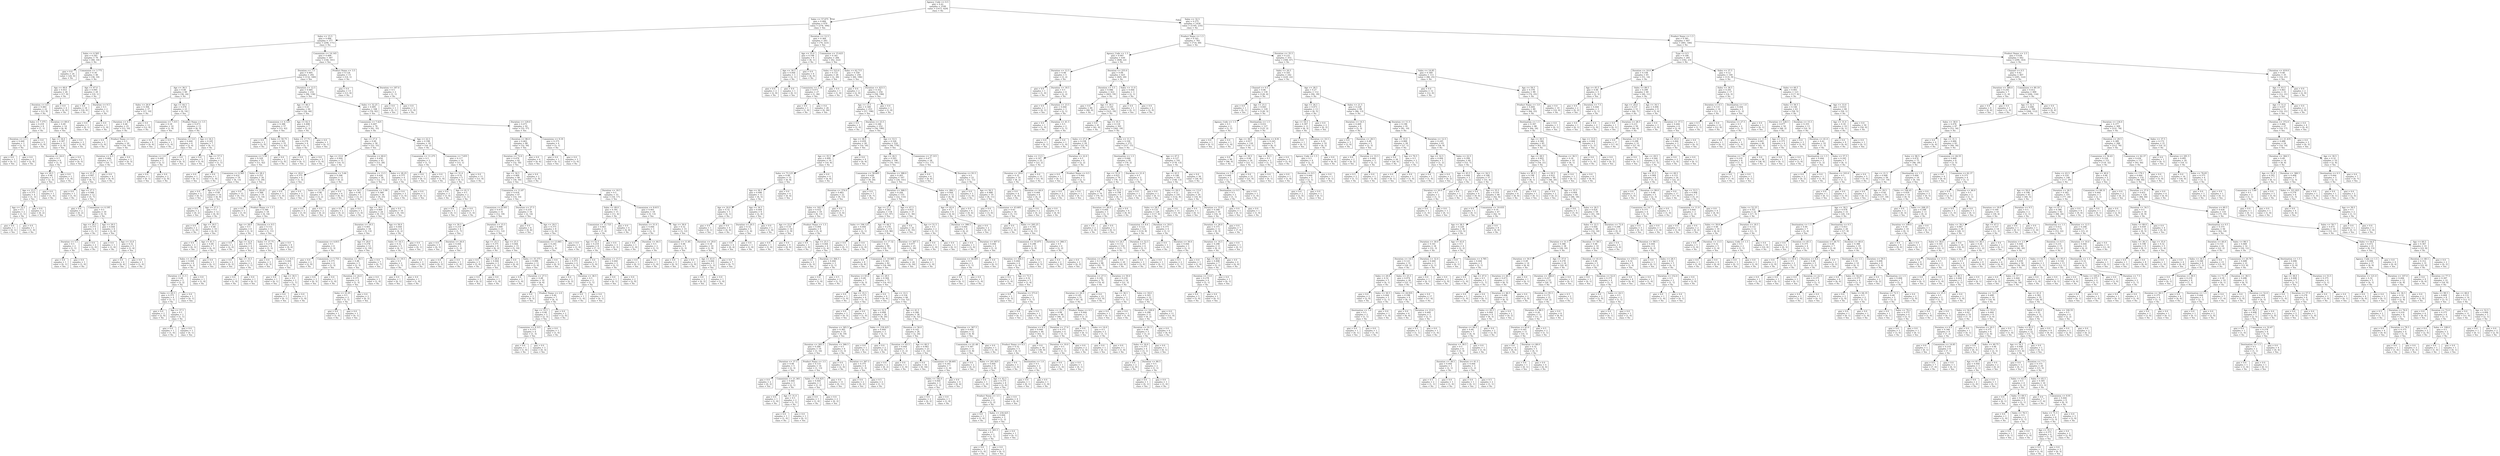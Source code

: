 digraph Tree {
node [shape=box] ;
0 [label="Agency_Code <= 0.5\ngini = 0.42\nsamples = 2100\nvalue = [1471, 629]\nclass = No"] ;
1 [label="Sales <= 57.675\ngini = 0.484\nsamples = 670\nvalue = [276, 394]\nclass = Yes"] ;
0 -> 1 [labeldistance=2.5, labelangle=45, headlabel="True"] ;
2 [label="Sales <= 15.5\ngini = 0.496\nsamples = 377\nvalue = [206, 171]\nclass = No"] ;
1 -> 2 ;
3 [label="Sales <= 4.565\ngini = 0.245\nsamples = 70\nvalue = [60, 10]\nclass = No"] ;
2 -> 3 ;
4 [label="gini = 0.0\nsamples = 24\nvalue = [24, 0]\nclass = No"] ;
3 -> 4 ;
5 [label="Commision <= 3.775\ngini = 0.34\nsamples = 46\nvalue = [36, 10]\nclass = No"] ;
3 -> 5 ;
6 [label="Age <= 49.0\ngini = 0.453\nsamples = 26\nvalue = [17, 9]\nclass = No"] ;
5 -> 6 ;
7 [label="Duration <= 4.0\ngini = 0.483\nsamples = 22\nvalue = [13, 9]\nclass = No"] ;
6 -> 7 ;
8 [label="Sales <= 7.375\ngini = 0.219\nsamples = 8\nvalue = [7, 1]\nclass = No"] ;
7 -> 8 ;
9 [label="Duration <= 2.5\ngini = 0.444\nsamples = 3\nvalue = [2, 1]\nclass = No"] ;
8 -> 9 ;
10 [label="gini = 0.0\nsamples = 1\nvalue = [0, 1]\nclass = Yes"] ;
9 -> 10 ;
11 [label="gini = 0.0\nsamples = 2\nvalue = [2, 0]\nclass = No"] ;
9 -> 11 ;
12 [label="gini = 0.0\nsamples = 5\nvalue = [5, 0]\nclass = No"] ;
8 -> 12 ;
13 [label="Duration <= 69.0\ngini = 0.49\nsamples = 14\nvalue = [6, 8]\nclass = Yes"] ;
7 -> 13 ;
14 [label="Age <= 34.0\ngini = 0.397\nsamples = 11\nvalue = [3, 8]\nclass = Yes"] ;
13 -> 14 ;
15 [label="Duration <= 24.0\ngini = 0.5\nsamples = 6\nvalue = [3, 3]\nclass = No"] ;
14 -> 15 ;
16 [label="Age <= 29.5\ngini = 0.48\nsamples = 5\nvalue = [2, 3]\nclass = Yes"] ;
15 -> 16 ;
17 [label="Age <= 23.5\ngini = 0.375\nsamples = 4\nvalue = [1, 3]\nclass = Yes"] ;
16 -> 17 ;
18 [label="Age <= 22.5\ngini = 0.5\nsamples = 2\nvalue = [1, 1]\nclass = No"] ;
17 -> 18 ;
19 [label="gini = 0.0\nsamples = 1\nvalue = [0, 1]\nclass = Yes"] ;
18 -> 19 ;
20 [label="gini = 0.0\nsamples = 1\nvalue = [1, 0]\nclass = No"] ;
18 -> 20 ;
21 [label="gini = 0.0\nsamples = 2\nvalue = [0, 2]\nclass = Yes"] ;
17 -> 21 ;
22 [label="gini = 0.0\nsamples = 1\nvalue = [1, 0]\nclass = No"] ;
16 -> 22 ;
23 [label="gini = 0.0\nsamples = 1\nvalue = [1, 0]\nclass = No"] ;
15 -> 23 ;
24 [label="gini = 0.0\nsamples = 5\nvalue = [0, 5]\nclass = Yes"] ;
14 -> 24 ;
25 [label="gini = 0.0\nsamples = 3\nvalue = [3, 0]\nclass = No"] ;
13 -> 25 ;
26 [label="gini = 0.0\nsamples = 4\nvalue = [4, 0]\nclass = No"] ;
6 -> 26 ;
27 [label="Age <= 67.0\ngini = 0.095\nsamples = 20\nvalue = [19, 1]\nclass = No"] ;
5 -> 27 ;
28 [label="gini = 0.0\nsamples = 18\nvalue = [18, 0]\nclass = No"] ;
27 -> 28 ;
29 [label="Duration <= 9.5\ngini = 0.5\nsamples = 2\nvalue = [1, 1]\nclass = No"] ;
27 -> 29 ;
30 [label="gini = 0.0\nsamples = 1\nvalue = [0, 1]\nclass = Yes"] ;
29 -> 30 ;
31 [label="gini = 0.0\nsamples = 1\nvalue = [1, 0]\nclass = No"] ;
29 -> 31 ;
32 [label="Commision <= 14.145\ngini = 0.499\nsamples = 307\nvalue = [146, 161]\nclass = Yes"] ;
2 -> 32 ;
33 [label="Duration <= 7.5\ngini = 0.495\nsamples = 292\nvalue = [132, 160]\nclass = Yes"] ;
32 -> 33 ;
34 [label="Age <= 36.5\ngini = 0.48\nsamples = 60\nvalue = [36, 24]\nclass = No"] ;
33 -> 34 ;
35 [label="Sales <= 26.0\ngini = 0.394\nsamples = 37\nvalue = [27, 10]\nclass = No"] ;
34 -> 35 ;
36 [label="Duration <= 4.5\ngini = 0.48\nsamples = 25\nvalue = [15, 10]\nclass = No"] ;
35 -> 36 ;
37 [label="gini = 0.0\nsamples = 5\nvalue = [5, 0]\nclass = No"] ;
36 -> 37 ;
38 [label="Product Name <= 2.0\ngini = 0.5\nsamples = 20\nvalue = [10, 10]\nclass = No"] ;
36 -> 38 ;
39 [label="Duration <= 6.5\ngini = 0.484\nsamples = 17\nvalue = [10, 7]\nclass = No"] ;
38 -> 39 ;
40 [label="Age <= 25.5\ngini = 0.497\nsamples = 13\nvalue = [6, 7]\nclass = Yes"] ;
39 -> 40 ;
41 [label="gini = 0.0\nsamples = 1\nvalue = [1, 0]\nclass = No"] ;
40 -> 41 ;
42 [label="Age <= 27.5\ngini = 0.486\nsamples = 12\nvalue = [5, 7]\nclass = Yes"] ;
40 -> 42 ;
43 [label="gini = 0.0\nsamples = 2\nvalue = [0, 2]\nclass = Yes"] ;
42 -> 43 ;
44 [label="Commision <= 4.195\ngini = 0.5\nsamples = 10\nvalue = [5, 5]\nclass = No"] ;
42 -> 44 ;
45 [label="Age <= 29.5\ngini = 0.375\nsamples = 4\nvalue = [3, 1]\nclass = No"] ;
44 -> 45 ;
46 [label="Duration <= 5.5\ngini = 0.5\nsamples = 2\nvalue = [1, 1]\nclass = No"] ;
45 -> 46 ;
47 [label="gini = 0.0\nsamples = 1\nvalue = [0, 1]\nclass = Yes"] ;
46 -> 47 ;
48 [label="gini = 0.0\nsamples = 1\nvalue = [1, 0]\nclass = No"] ;
46 -> 48 ;
49 [label="gini = 0.0\nsamples = 2\nvalue = [2, 0]\nclass = No"] ;
45 -> 49 ;
50 [label="Age <= 29.5\ngini = 0.444\nsamples = 6\nvalue = [2, 4]\nclass = Yes"] ;
44 -> 50 ;
51 [label="gini = 0.0\nsamples = 1\nvalue = [1, 0]\nclass = No"] ;
50 -> 51 ;
52 [label="Age <= 33.0\ngini = 0.32\nsamples = 5\nvalue = [1, 4]\nclass = Yes"] ;
50 -> 52 ;
53 [label="gini = 0.0\nsamples = 4\nvalue = [0, 4]\nclass = Yes"] ;
52 -> 53 ;
54 [label="gini = 0.0\nsamples = 1\nvalue = [1, 0]\nclass = No"] ;
52 -> 54 ;
55 [label="gini = 0.0\nsamples = 4\nvalue = [4, 0]\nclass = No"] ;
39 -> 55 ;
56 [label="gini = 0.0\nsamples = 3\nvalue = [0, 3]\nclass = Yes"] ;
38 -> 56 ;
57 [label="gini = 0.0\nsamples = 12\nvalue = [12, 0]\nclass = No"] ;
35 -> 57 ;
58 [label="Age <= 44.5\ngini = 0.476\nsamples = 23\nvalue = [9, 14]\nclass = Yes"] ;
34 -> 58 ;
59 [label="Commision <= 7.315\ngini = 0.18\nsamples = 10\nvalue = [1, 9]\nclass = Yes"] ;
58 -> 59 ;
60 [label="gini = 0.0\nsamples = 9\nvalue = [0, 9]\nclass = Yes"] ;
59 -> 60 ;
61 [label="gini = 0.0\nsamples = 1\nvalue = [1, 0]\nclass = No"] ;
59 -> 61 ;
62 [label="Product Name <= 3.5\ngini = 0.473\nsamples = 13\nvalue = [8, 5]\nclass = No"] ;
58 -> 62 ;
63 [label="Duration <= 5.0\ngini = 0.444\nsamples = 6\nvalue = [2, 4]\nclass = Yes"] ;
62 -> 63 ;
64 [label="Duration <= 2.0\ngini = 0.444\nsamples = 3\nvalue = [2, 1]\nclass = No"] ;
63 -> 64 ;
65 [label="gini = 0.0\nsamples = 1\nvalue = [0, 1]\nclass = Yes"] ;
64 -> 65 ;
66 [label="gini = 0.0\nsamples = 2\nvalue = [2, 0]\nclass = No"] ;
64 -> 66 ;
67 [label="gini = 0.0\nsamples = 3\nvalue = [0, 3]\nclass = Yes"] ;
63 -> 67 ;
68 [label="Age <= 54.5\ngini = 0.245\nsamples = 7\nvalue = [6, 1]\nclass = No"] ;
62 -> 68 ;
69 [label="gini = 0.0\nsamples = 5\nvalue = [5, 0]\nclass = No"] ;
68 -> 69 ;
70 [label="Age <= 57.5\ngini = 0.5\nsamples = 2\nvalue = [1, 1]\nclass = No"] ;
68 -> 70 ;
71 [label="gini = 0.0\nsamples = 1\nvalue = [0, 1]\nclass = Yes"] ;
70 -> 71 ;
72 [label="gini = 0.0\nsamples = 1\nvalue = [1, 0]\nclass = No"] ;
70 -> 72 ;
73 [label="Duration <= 12.5\ngini = 0.485\nsamples = 232\nvalue = [96, 136]\nclass = Yes"] ;
33 -> 73 ;
74 [label="Age <= 46.5\ngini = 0.43\nsamples = 64\nvalue = [20, 44]\nclass = Yes"] ;
73 -> 74 ;
75 [label="Commision <= 4.125\ngini = 0.388\nsamples = 57\nvalue = [15, 42]\nclass = Yes"] ;
74 -> 75 ;
76 [label="gini = 0.0\nsamples = 2\nvalue = [2, 0]\nclass = No"] ;
75 -> 76 ;
77 [label="Sales <= 50.75\ngini = 0.361\nsamples = 55\nvalue = [13, 42]\nclass = Yes"] ;
75 -> 77 ;
78 [label="Commision <= 5.58\ngini = 0.329\nsamples = 53\nvalue = [11, 42]\nclass = Yes"] ;
77 -> 78 ;
79 [label="Commision <= 4.565\ngini = 0.432\nsamples = 19\nvalue = [6, 13]\nclass = Yes"] ;
78 -> 79 ;
80 [label="gini = 0.0\nsamples = 5\nvalue = [0, 5]\nclass = Yes"] ;
79 -> 80 ;
81 [label="Age <= 21.5\ngini = 0.49\nsamples = 14\nvalue = [6, 8]\nclass = Yes"] ;
79 -> 81 ;
82 [label="gini = 0.0\nsamples = 2\nvalue = [0, 2]\nclass = Yes"] ;
81 -> 82 ;
83 [label="Age <= 27.5\ngini = 0.5\nsamples = 12\nvalue = [6, 6]\nclass = No"] ;
81 -> 83 ;
84 [label="gini = 0.0\nsamples = 2\nvalue = [2, 0]\nclass = No"] ;
83 -> 84 ;
85 [label="Age <= 29.5\ngini = 0.48\nsamples = 10\nvalue = [4, 6]\nclass = Yes"] ;
83 -> 85 ;
86 [label="gini = 0.0\nsamples = 3\nvalue = [0, 3]\nclass = Yes"] ;
85 -> 86 ;
87 [label="Age <= 41.5\ngini = 0.49\nsamples = 7\nvalue = [4, 3]\nclass = No"] ;
85 -> 87 ;
88 [label="Sales <= 21.55\ngini = 0.444\nsamples = 6\nvalue = [4, 2]\nclass = No"] ;
87 -> 88 ;
89 [label="Duration <= 11.5\ngini = 0.48\nsamples = 5\nvalue = [3, 2]\nclass = No"] ;
88 -> 89 ;
90 [label="Sales <= 20.5\ngini = 0.375\nsamples = 4\nvalue = [3, 1]\nclass = No"] ;
89 -> 90 ;
91 [label="gini = 0.0\nsamples = 2\nvalue = [2, 0]\nclass = No"] ;
90 -> 91 ;
92 [label="Age <= 37.5\ngini = 0.5\nsamples = 2\nvalue = [1, 1]\nclass = No"] ;
90 -> 92 ;
93 [label="gini = 0.0\nsamples = 1\nvalue = [1, 0]\nclass = No"] ;
92 -> 93 ;
94 [label="gini = 0.0\nsamples = 1\nvalue = [0, 1]\nclass = Yes"] ;
92 -> 94 ;
95 [label="gini = 0.0\nsamples = 1\nvalue = [0, 1]\nclass = Yes"] ;
89 -> 95 ;
96 [label="gini = 0.0\nsamples = 1\nvalue = [1, 0]\nclass = No"] ;
88 -> 96 ;
97 [label="gini = 0.0\nsamples = 1\nvalue = [0, 1]\nclass = Yes"] ;
87 -> 97 ;
98 [label="Sales <= 28.2\ngini = 0.251\nsamples = 34\nvalue = [5, 29]\nclass = Yes"] ;
78 -> 98 ;
99 [label="gini = 0.0\nsamples = 15\nvalue = [0, 15]\nclass = Yes"] ;
98 -> 99 ;
100 [label="Sales <= 29.45\ngini = 0.388\nsamples = 19\nvalue = [5, 14]\nclass = Yes"] ;
98 -> 100 ;
101 [label="gini = 0.0\nsamples = 1\nvalue = [1, 0]\nclass = No"] ;
100 -> 101 ;
102 [label="Product Name <= 1.5\ngini = 0.346\nsamples = 18\nvalue = [4, 14]\nclass = Yes"] ;
100 -> 102 ;
103 [label="Age <= 28.0\ngini = 0.5\nsamples = 6\nvalue = [3, 3]\nclass = No"] ;
102 -> 103 ;
104 [label="gini = 0.0\nsamples = 2\nvalue = [2, 0]\nclass = No"] ;
103 -> 104 ;
105 [label="Age <= 32.0\ngini = 0.375\nsamples = 4\nvalue = [1, 3]\nclass = Yes"] ;
103 -> 105 ;
106 [label="gini = 0.0\nsamples = 2\nvalue = [0, 2]\nclass = Yes"] ;
105 -> 106 ;
107 [label="Age <= 33.5\ngini = 0.5\nsamples = 2\nvalue = [1, 1]\nclass = No"] ;
105 -> 107 ;
108 [label="gini = 0.0\nsamples = 1\nvalue = [1, 0]\nclass = No"] ;
107 -> 108 ;
109 [label="gini = 0.0\nsamples = 1\nvalue = [0, 1]\nclass = Yes"] ;
107 -> 109 ;
110 [label="Duration <= 9.5\ngini = 0.153\nsamples = 12\nvalue = [1, 11]\nclass = Yes"] ;
102 -> 110 ;
111 [label="Sales <= 37.75\ngini = 0.278\nsamples = 6\nvalue = [1, 5]\nclass = Yes"] ;
110 -> 111 ;
112 [label="gini = 0.0\nsamples = 3\nvalue = [0, 3]\nclass = Yes"] ;
111 -> 112 ;
113 [label="Duration <= 8.5\ngini = 0.444\nsamples = 3\nvalue = [1, 2]\nclass = Yes"] ;
111 -> 113 ;
114 [label="gini = 0.0\nsamples = 1\nvalue = [0, 1]\nclass = Yes"] ;
113 -> 114 ;
115 [label="Age <= 30.5\ngini = 0.5\nsamples = 2\nvalue = [1, 1]\nclass = No"] ;
113 -> 115 ;
116 [label="gini = 0.0\nsamples = 1\nvalue = [0, 1]\nclass = Yes"] ;
115 -> 116 ;
117 [label="gini = 0.0\nsamples = 1\nvalue = [1, 0]\nclass = No"] ;
115 -> 117 ;
118 [label="gini = 0.0\nsamples = 6\nvalue = [0, 6]\nclass = Yes"] ;
110 -> 118 ;
119 [label="gini = 0.0\nsamples = 2\nvalue = [2, 0]\nclass = No"] ;
77 -> 119 ;
120 [label="Age <= 62.5\ngini = 0.408\nsamples = 7\nvalue = [5, 2]\nclass = No"] ;
74 -> 120 ;
121 [label="Sales <= 17.75\ngini = 0.278\nsamples = 6\nvalue = [5, 1]\nclass = No"] ;
120 -> 121 ;
122 [label="gini = 0.0\nsamples = 1\nvalue = [0, 1]\nclass = Yes"] ;
121 -> 122 ;
123 [label="gini = 0.0\nsamples = 5\nvalue = [5, 0]\nclass = No"] ;
121 -> 123 ;
124 [label="gini = 0.0\nsamples = 1\nvalue = [0, 1]\nclass = Yes"] ;
120 -> 124 ;
125 [label="Sales <= 32.25\ngini = 0.495\nsamples = 168\nvalue = [76, 92]\nclass = Yes"] ;
73 -> 125 ;
126 [label="Commision <= 7.425\ngini = 0.497\nsamples = 76\nvalue = [41, 35]\nclass = No"] ;
125 -> 126 ;
127 [label="Age <= 27.0\ngini = 0.49\nsamples = 58\nvalue = [25, 33]\nclass = Yes"] ;
126 -> 127 ;
128 [label="Age <= 23.0\ngini = 0.444\nsamples = 15\nvalue = [10, 5]\nclass = No"] ;
127 -> 128 ;
129 [label="Age <= 20.0\ngini = 0.375\nsamples = 4\nvalue = [1, 3]\nclass = Yes"] ;
128 -> 129 ;
130 [label="gini = 0.0\nsamples = 1\nvalue = [1, 0]\nclass = No"] ;
129 -> 130 ;
131 [label="gini = 0.0\nsamples = 3\nvalue = [0, 3]\nclass = Yes"] ;
129 -> 131 ;
132 [label="Commision <= 5.64\ngini = 0.298\nsamples = 11\nvalue = [9, 2]\nclass = No"] ;
128 -> 132 ;
133 [label="Sales <= 21.55\ngini = 0.48\nsamples = 5\nvalue = [3, 2]\nclass = No"] ;
132 -> 133 ;
134 [label="gini = 0.0\nsamples = 3\nvalue = [3, 0]\nclass = No"] ;
133 -> 134 ;
135 [label="gini = 0.0\nsamples = 2\nvalue = [0, 2]\nclass = Yes"] ;
133 -> 135 ;
136 [label="gini = 0.0\nsamples = 6\nvalue = [6, 0]\nclass = No"] ;
132 -> 136 ;
137 [label="Duration <= 60.0\ngini = 0.454\nsamples = 43\nvalue = [15, 28]\nclass = Yes"] ;
127 -> 137 ;
138 [label="Duration <= 13.5\ngini = 0.426\nsamples = 39\nvalue = [12, 27]\nclass = Yes"] ;
137 -> 138 ;
139 [label="Age <= 30.5\ngini = 0.48\nsamples = 5\nvalue = [3, 2]\nclass = No"] ;
138 -> 139 ;
140 [label="gini = 0.0\nsamples = 2\nvalue = [0, 2]\nclass = Yes"] ;
139 -> 140 ;
141 [label="gini = 0.0\nsamples = 3\nvalue = [3, 0]\nclass = No"] ;
139 -> 141 ;
142 [label="Commision <= 5.99\ngini = 0.389\nsamples = 34\nvalue = [9, 25]\nclass = Yes"] ;
138 -> 142 ;
143 [label="Age <= 39.5\ngini = 0.469\nsamples = 24\nvalue = [9, 15]\nclass = Yes"] ;
142 -> 143 ;
144 [label="Duration <= 19.5\ngini = 0.401\nsamples = 18\nvalue = [5, 13]\nclass = Yes"] ;
143 -> 144 ;
145 [label="Commision <= 4.815\ngini = 0.5\nsamples = 6\nvalue = [3, 3]\nclass = No"] ;
144 -> 145 ;
146 [label="gini = 0.0\nsamples = 2\nvalue = [2, 0]\nclass = No"] ;
145 -> 146 ;
147 [label="Commision <= 5.755\ngini = 0.375\nsamples = 4\nvalue = [1, 3]\nclass = Yes"] ;
145 -> 147 ;
148 [label="gini = 0.0\nsamples = 3\nvalue = [0, 3]\nclass = Yes"] ;
147 -> 148 ;
149 [label="gini = 0.0\nsamples = 1\nvalue = [1, 0]\nclass = No"] ;
147 -> 149 ;
150 [label="Age <= 29.0\ngini = 0.278\nsamples = 12\nvalue = [2, 10]\nclass = Yes"] ;
144 -> 150 ;
151 [label="Duration <= 34.5\ngini = 0.48\nsamples = 5\nvalue = [2, 3]\nclass = Yes"] ;
150 -> 151 ;
152 [label="Duration <= 24.0\ngini = 0.375\nsamples = 4\nvalue = [1, 3]\nclass = Yes"] ;
151 -> 152 ;
153 [label="Sales <= 21.05\ngini = 0.5\nsamples = 2\nvalue = [1, 1]\nclass = No"] ;
152 -> 153 ;
154 [label="gini = 0.0\nsamples = 1\nvalue = [1, 0]\nclass = No"] ;
153 -> 154 ;
155 [label="gini = 0.0\nsamples = 1\nvalue = [0, 1]\nclass = Yes"] ;
153 -> 155 ;
156 [label="gini = 0.0\nsamples = 2\nvalue = [0, 2]\nclass = Yes"] ;
152 -> 156 ;
157 [label="gini = 0.0\nsamples = 1\nvalue = [1, 0]\nclass = No"] ;
151 -> 157 ;
158 [label="gini = 0.0\nsamples = 7\nvalue = [0, 7]\nclass = Yes"] ;
150 -> 158 ;
159 [label="Age <= 56.0\ngini = 0.444\nsamples = 6\nvalue = [4, 2]\nclass = No"] ;
143 -> 159 ;
160 [label="Sales <= 16.5\ngini = 0.32\nsamples = 5\nvalue = [4, 1]\nclass = No"] ;
159 -> 160 ;
161 [label="Duration <= 19.5\ngini = 0.5\nsamples = 2\nvalue = [1, 1]\nclass = No"] ;
160 -> 161 ;
162 [label="gini = 0.0\nsamples = 1\nvalue = [0, 1]\nclass = Yes"] ;
161 -> 162 ;
163 [label="gini = 0.0\nsamples = 1\nvalue = [1, 0]\nclass = No"] ;
161 -> 163 ;
164 [label="gini = 0.0\nsamples = 3\nvalue = [3, 0]\nclass = No"] ;
160 -> 164 ;
165 [label="gini = 0.0\nsamples = 1\nvalue = [0, 1]\nclass = Yes"] ;
159 -> 165 ;
166 [label="gini = 0.0\nsamples = 10\nvalue = [0, 10]\nclass = Yes"] ;
142 -> 166 ;
167 [label="Sales <= 28.25\ngini = 0.375\nsamples = 4\nvalue = [3, 1]\nclass = No"] ;
137 -> 167 ;
168 [label="gini = 0.0\nsamples = 3\nvalue = [3, 0]\nclass = No"] ;
167 -> 168 ;
169 [label="gini = 0.0\nsamples = 1\nvalue = [0, 1]\nclass = Yes"] ;
167 -> 169 ;
170 [label="Age <= 22.5\ngini = 0.198\nsamples = 18\nvalue = [16, 2]\nclass = No"] ;
126 -> 170 ;
171 [label="Commision <= 11.275\ngini = 0.5\nsamples = 2\nvalue = [1, 1]\nclass = No"] ;
170 -> 171 ;
172 [label="gini = 0.0\nsamples = 1\nvalue = [0, 1]\nclass = Yes"] ;
171 -> 172 ;
173 [label="gini = 0.0\nsamples = 1\nvalue = [1, 0]\nclass = No"] ;
171 -> 173 ;
174 [label="Commision <= 7.655\ngini = 0.117\nsamples = 16\nvalue = [15, 1]\nclass = No"] ;
170 -> 174 ;
175 [label="Age <= 31.0\ngini = 0.32\nsamples = 5\nvalue = [4, 1]\nclass = No"] ;
174 -> 175 ;
176 [label="gini = 0.0\nsamples = 3\nvalue = [3, 0]\nclass = No"] ;
175 -> 176 ;
177 [label="Age <= 41.5\ngini = 0.5\nsamples = 2\nvalue = [1, 1]\nclass = No"] ;
175 -> 177 ;
178 [label="gini = 0.0\nsamples = 1\nvalue = [0, 1]\nclass = Yes"] ;
177 -> 178 ;
179 [label="gini = 0.0\nsamples = 1\nvalue = [1, 0]\nclass = No"] ;
177 -> 179 ;
180 [label="gini = 0.0\nsamples = 11\nvalue = [11, 0]\nclass = No"] ;
174 -> 180 ;
181 [label="Duration <= 129.0\ngini = 0.471\nsamples = 92\nvalue = [35, 57]\nclass = Yes"] ;
125 -> 181 ;
182 [label="Duration <= 86.0\ngini = 0.463\nsamples = 88\nvalue = [32, 56]\nclass = Yes"] ;
181 -> 182 ;
183 [label="Duration <= 72.0\ngini = 0.476\nsamples = 82\nvalue = [32, 50]\nclass = Yes"] ;
182 -> 183 ;
184 [label="Age <= 34.5\ngini = 0.469\nsamples = 80\nvalue = [30, 50]\nclass = Yes"] ;
183 -> 184 ;
185 [label="Commision <= 11.87\ngini = 0.418\nsamples = 47\nvalue = [14, 33]\nclass = Yes"] ;
184 -> 185 ;
186 [label="Commision <= 8.505\ngini = 0.475\nsamples = 31\nvalue = [12, 19]\nclass = Yes"] ;
185 -> 186 ;
187 [label="Age <= 30.5\ngini = 0.219\nsamples = 8\nvalue = [1, 7]\nclass = Yes"] ;
186 -> 187 ;
188 [label="gini = 0.0\nsamples = 5\nvalue = [0, 5]\nclass = Yes"] ;
187 -> 188 ;
189 [label="Duration <= 26.0\ngini = 0.444\nsamples = 3\nvalue = [1, 2]\nclass = Yes"] ;
187 -> 189 ;
190 [label="gini = 0.0\nsamples = 2\nvalue = [0, 2]\nclass = Yes"] ;
189 -> 190 ;
191 [label="gini = 0.0\nsamples = 1\nvalue = [1, 0]\nclass = No"] ;
189 -> 191 ;
192 [label="Duration <= 15.5\ngini = 0.499\nsamples = 23\nvalue = [11, 12]\nclass = Yes"] ;
186 -> 192 ;
193 [label="Age <= 25.5\ngini = 0.375\nsamples = 8\nvalue = [6, 2]\nclass = No"] ;
192 -> 193 ;
194 [label="gini = 0.0\nsamples = 5\nvalue = [5, 0]\nclass = No"] ;
193 -> 194 ;
195 [label="Age <= 28.0\ngini = 0.444\nsamples = 3\nvalue = [1, 2]\nclass = Yes"] ;
193 -> 195 ;
196 [label="gini = 0.0\nsamples = 2\nvalue = [0, 2]\nclass = Yes"] ;
195 -> 196 ;
197 [label="gini = 0.0\nsamples = 1\nvalue = [1, 0]\nclass = No"] ;
195 -> 197 ;
198 [label="Age <= 25.5\ngini = 0.444\nsamples = 15\nvalue = [5, 10]\nclass = Yes"] ;
192 -> 198 ;
199 [label="gini = 0.0\nsamples = 4\nvalue = [0, 4]\nclass = Yes"] ;
198 -> 199 ;
200 [label="Sales <= 35.375\ngini = 0.496\nsamples = 11\nvalue = [5, 6]\nclass = Yes"] ;
198 -> 200 ;
201 [label="gini = 0.0\nsamples = 1\nvalue = [1, 0]\nclass = No"] ;
200 -> 201 ;
202 [label="Duration <= 27.5\ngini = 0.48\nsamples = 10\nvalue = [4, 6]\nclass = Yes"] ;
200 -> 202 ;
203 [label="gini = 0.0\nsamples = 3\nvalue = [0, 3]\nclass = Yes"] ;
202 -> 203 ;
204 [label="Product Name <= 2.0\ngini = 0.49\nsamples = 7\nvalue = [4, 3]\nclass = No"] ;
202 -> 204 ;
205 [label="Age <= 33.5\ngini = 0.48\nsamples = 5\nvalue = [2, 3]\nclass = Yes"] ;
204 -> 205 ;
206 [label="Commision <= 9.315\ngini = 0.375\nsamples = 4\nvalue = [1, 3]\nclass = Yes"] ;
205 -> 206 ;
207 [label="gini = 0.0\nsamples = 1\nvalue = [1, 0]\nclass = No"] ;
206 -> 207 ;
208 [label="gini = 0.0\nsamples = 3\nvalue = [0, 3]\nclass = Yes"] ;
206 -> 208 ;
209 [label="gini = 0.0\nsamples = 1\nvalue = [1, 0]\nclass = No"] ;
205 -> 209 ;
210 [label="gini = 0.0\nsamples = 2\nvalue = [2, 0]\nclass = No"] ;
204 -> 210 ;
211 [label="Duration <= 27.5\ngini = 0.219\nsamples = 16\nvalue = [2, 14]\nclass = Yes"] ;
185 -> 211 ;
212 [label="gini = 0.0\nsamples = 8\nvalue = [0, 8]\nclass = Yes"] ;
211 -> 212 ;
213 [label="Age <= 29.5\ngini = 0.375\nsamples = 8\nvalue = [2, 6]\nclass = Yes"] ;
211 -> 213 ;
214 [label="Commision <= 13.065\ngini = 0.245\nsamples = 7\nvalue = [1, 6]\nclass = Yes"] ;
213 -> 214 ;
215 [label="gini = 0.0\nsamples = 3\nvalue = [0, 3]\nclass = Yes"] ;
214 -> 215 ;
216 [label="Age <= 26.0\ngini = 0.375\nsamples = 4\nvalue = [1, 3]\nclass = Yes"] ;
214 -> 216 ;
217 [label="gini = 0.0\nsamples = 2\nvalue = [0, 2]\nclass = Yes"] ;
216 -> 217 ;
218 [label="Duration <= 38.5\ngini = 0.5\nsamples = 2\nvalue = [1, 1]\nclass = No"] ;
216 -> 218 ;
219 [label="gini = 0.0\nsamples = 1\nvalue = [1, 0]\nclass = No"] ;
218 -> 219 ;
220 [label="gini = 0.0\nsamples = 1\nvalue = [0, 1]\nclass = Yes"] ;
218 -> 220 ;
221 [label="gini = 0.0\nsamples = 1\nvalue = [1, 0]\nclass = No"] ;
213 -> 221 ;
222 [label="Duration <= 18.5\ngini = 0.5\nsamples = 33\nvalue = [16, 17]\nclass = Yes"] ;
184 -> 222 ;
223 [label="Sales <= 49.0\ngini = 0.391\nsamples = 15\nvalue = [11, 4]\nclass = No"] ;
222 -> 223 ;
224 [label="Commision <= 11.725\ngini = 0.463\nsamples = 11\nvalue = [7, 4]\nclass = No"] ;
223 -> 224 ;
225 [label="Age <= 52.5\ngini = 0.219\nsamples = 8\nvalue = [7, 1]\nclass = No"] ;
224 -> 225 ;
226 [label="gini = 0.0\nsamples = 5\nvalue = [5, 0]\nclass = No"] ;
225 -> 226 ;
227 [label="Duration <= 15.5\ngini = 0.444\nsamples = 3\nvalue = [2, 1]\nclass = No"] ;
225 -> 227 ;
228 [label="gini = 0.0\nsamples = 1\nvalue = [0, 1]\nclass = Yes"] ;
227 -> 228 ;
229 [label="gini = 0.0\nsamples = 2\nvalue = [2, 0]\nclass = No"] ;
227 -> 229 ;
230 [label="gini = 0.0\nsamples = 3\nvalue = [0, 3]\nclass = Yes"] ;
224 -> 230 ;
231 [label="gini = 0.0\nsamples = 4\nvalue = [4, 0]\nclass = No"] ;
223 -> 231 ;
232 [label="Commision <= 8.615\ngini = 0.401\nsamples = 18\nvalue = [5, 13]\nclass = Yes"] ;
222 -> 232 ;
233 [label="Duration <= 31.0\ngini = 0.444\nsamples = 3\nvalue = [2, 1]\nclass = No"] ;
232 -> 233 ;
234 [label="gini = 0.0\nsamples = 1\nvalue = [1, 0]\nclass = No"] ;
233 -> 234 ;
235 [label="Duration <= 44.5\ngini = 0.5\nsamples = 2\nvalue = [1, 1]\nclass = No"] ;
233 -> 235 ;
236 [label="gini = 0.0\nsamples = 1\nvalue = [0, 1]\nclass = Yes"] ;
235 -> 236 ;
237 [label="gini = 0.0\nsamples = 1\nvalue = [1, 0]\nclass = No"] ;
235 -> 237 ;
238 [label="Age <= 39.0\ngini = 0.32\nsamples = 15\nvalue = [3, 12]\nclass = Yes"] ;
232 -> 238 ;
239 [label="Commision <= 11.85\ngini = 0.48\nsamples = 5\nvalue = [2, 3]\nclass = Yes"] ;
238 -> 239 ;
240 [label="gini = 0.0\nsamples = 3\nvalue = [0, 3]\nclass = Yes"] ;
239 -> 240 ;
241 [label="gini = 0.0\nsamples = 2\nvalue = [2, 0]\nclass = No"] ;
239 -> 241 ;
242 [label="Duration <= 29.0\ngini = 0.18\nsamples = 10\nvalue = [1, 9]\nclass = Yes"] ;
238 -> 242 ;
243 [label="Age <= 63.0\ngini = 0.444\nsamples = 3\nvalue = [1, 2]\nclass = Yes"] ;
242 -> 243 ;
244 [label="gini = 0.0\nsamples = 2\nvalue = [0, 2]\nclass = Yes"] ;
243 -> 244 ;
245 [label="gini = 0.0\nsamples = 1\nvalue = [1, 0]\nclass = No"] ;
243 -> 245 ;
246 [label="gini = 0.0\nsamples = 7\nvalue = [0, 7]\nclass = Yes"] ;
242 -> 246 ;
247 [label="gini = 0.0\nsamples = 2\nvalue = [2, 0]\nclass = No"] ;
183 -> 247 ;
248 [label="gini = 0.0\nsamples = 6\nvalue = [0, 6]\nclass = Yes"] ;
182 -> 248 ;
249 [label="Commision <= 9.19\ngini = 0.375\nsamples = 4\nvalue = [3, 1]\nclass = No"] ;
181 -> 249 ;
250 [label="gini = 0.0\nsamples = 1\nvalue = [0, 1]\nclass = Yes"] ;
249 -> 250 ;
251 [label="gini = 0.0\nsamples = 3\nvalue = [3, 0]\nclass = No"] ;
249 -> 251 ;
252 [label="Product Name <= 3.5\ngini = 0.124\nsamples = 15\nvalue = [14, 1]\nclass = No"] ;
32 -> 252 ;
253 [label="gini = 0.0\nsamples = 13\nvalue = [13, 0]\nclass = No"] ;
252 -> 253 ;
254 [label="Duration <= 187.0\ngini = 0.5\nsamples = 2\nvalue = [1, 1]\nclass = No"] ;
252 -> 254 ;
255 [label="gini = 0.0\nsamples = 1\nvalue = [0, 1]\nclass = Yes"] ;
254 -> 255 ;
256 [label="gini = 0.0\nsamples = 1\nvalue = [1, 0]\nclass = No"] ;
254 -> 256 ;
257 [label="Duration <= 12.5\ngini = 0.364\nsamples = 293\nvalue = [70, 223]\nclass = Yes"] ;
1 -> 257 ;
258 [label="Age <= 35.0\ngini = 0.198\nsamples = 9\nvalue = [8, 1]\nclass = No"] ;
257 -> 258 ;
259 [label="Age <= 30.5\ngini = 0.444\nsamples = 3\nvalue = [2, 1]\nclass = No"] ;
258 -> 259 ;
260 [label="gini = 0.0\nsamples = 2\nvalue = [2, 0]\nclass = No"] ;
259 -> 260 ;
261 [label="gini = 0.0\nsamples = 1\nvalue = [0, 1]\nclass = Yes"] ;
259 -> 261 ;
262 [label="gini = 0.0\nsamples = 6\nvalue = [6, 0]\nclass = No"] ;
258 -> 262 ;
263 [label="Commision <= 15.625\ngini = 0.341\nsamples = 284\nvalue = [62, 222]\nclass = Yes"] ;
257 -> 263 ;
264 [label="Sales <= 523.0\ngini = 0.133\nsamples = 28\nvalue = [2, 26]\nclass = Yes"] ;
263 -> 264 ;
265 [label="Commision <= 2.34\ngini = 0.071\nsamples = 27\nvalue = [1, 26]\nclass = Yes"] ;
264 -> 265 ;
266 [label="gini = 0.0\nsamples = 1\nvalue = [1, 0]\nclass = No"] ;
265 -> 266 ;
267 [label="gini = 0.0\nsamples = 26\nvalue = [0, 26]\nclass = Yes"] ;
265 -> 267 ;
268 [label="gini = 0.0\nsamples = 1\nvalue = [1, 0]\nclass = No"] ;
264 -> 268 ;
269 [label="Sales <= 62.715\ngini = 0.359\nsamples = 256\nvalue = [60, 196]\nclass = Yes"] ;
263 -> 269 ;
270 [label="gini = 0.0\nsamples = 2\nvalue = [2, 0]\nclass = No"] ;
269 -> 270 ;
271 [label="Duration <= 423.5\ngini = 0.352\nsamples = 254\nvalue = [58, 196]\nclass = Yes"] ;
269 -> 271 ;
272 [label="Age <= 13.5\ngini = 0.349\nsamples = 253\nvalue = [57, 196]\nclass = Yes"] ;
271 -> 272 ;
273 [label="gini = 0.0\nsamples = 1\nvalue = [1, 0]\nclass = No"] ;
272 -> 273 ;
274 [label="Duration <= 23.5\ngini = 0.346\nsamples = 252\nvalue = [56, 196]\nclass = Yes"] ;
272 -> 274 ;
275 [label="Age <= 38.5\ngini = 0.459\nsamples = 28\nvalue = [10, 18]\nclass = Yes"] ;
274 -> 275 ;
276 [label="Age <= 35.5\ngini = 0.499\nsamples = 19\nvalue = [10, 9]\nclass = No"] ;
275 -> 276 ;
277 [label="Sales <= 73.125\ngini = 0.48\nsamples = 15\nvalue = [6, 9]\nclass = Yes"] ;
276 -> 277 ;
278 [label="Age <= 30.5\ngini = 0.496\nsamples = 11\nvalue = [6, 5]\nclass = No"] ;
277 -> 278 ;
279 [label="Age <= 24.0\ngini = 0.32\nsamples = 5\nvalue = [4, 1]\nclass = No"] ;
278 -> 279 ;
280 [label="gini = 0.0\nsamples = 1\nvalue = [0, 1]\nclass = Yes"] ;
279 -> 280 ;
281 [label="gini = 0.0\nsamples = 4\nvalue = [4, 0]\nclass = No"] ;
279 -> 281 ;
282 [label="Age <= 34.5\ngini = 0.444\nsamples = 6\nvalue = [2, 4]\nclass = Yes"] ;
278 -> 282 ;
283 [label="Duration <= 20.5\ngini = 0.32\nsamples = 5\nvalue = [1, 4]\nclass = Yes"] ;
282 -> 283 ;
284 [label="gini = 0.0\nsamples = 4\nvalue = [0, 4]\nclass = Yes"] ;
283 -> 284 ;
285 [label="gini = 0.0\nsamples = 1\nvalue = [1, 0]\nclass = No"] ;
283 -> 285 ;
286 [label="gini = 0.0\nsamples = 1\nvalue = [1, 0]\nclass = No"] ;
282 -> 286 ;
287 [label="gini = 0.0\nsamples = 4\nvalue = [0, 4]\nclass = Yes"] ;
277 -> 287 ;
288 [label="gini = 0.0\nsamples = 4\nvalue = [4, 0]\nclass = No"] ;
276 -> 288 ;
289 [label="gini = 0.0\nsamples = 9\nvalue = [0, 9]\nclass = Yes"] ;
275 -> 289 ;
290 [label="Age <= 53.5\ngini = 0.326\nsamples = 224\nvalue = [46, 178]\nclass = Yes"] ;
274 -> 290 ;
291 [label="Age <= 26.5\ngini = 0.293\nsamples = 196\nvalue = [35, 161]\nclass = Yes"] ;
290 -> 291 ;
292 [label="Commision <= 58.605\ngini = 0.428\nsamples = 29\nvalue = [9, 20]\nclass = Yes"] ;
291 -> 292 ;
293 [label="Duration <= 374.0\ngini = 0.483\nsamples = 22\nvalue = [9, 13]\nclass = Yes"] ;
292 -> 293 ;
294 [label="Sales <= 162.5\ngini = 0.432\nsamples = 19\nvalue = [6, 13]\nclass = Yes"] ;
293 -> 294 ;
295 [label="Age <= 22.0\ngini = 0.18\nsamples = 10\nvalue = [1, 9]\nclass = Yes"] ;
294 -> 295 ;
296 [label="gini = 0.0\nsamples = 1\nvalue = [1, 0]\nclass = No"] ;
295 -> 296 ;
297 [label="gini = 0.0\nsamples = 9\nvalue = [0, 9]\nclass = Yes"] ;
295 -> 297 ;
298 [label="Product Name <= 1.5\ngini = 0.494\nsamples = 9\nvalue = [5, 4]\nclass = No"] ;
294 -> 298 ;
299 [label="gini = 0.0\nsamples = 3\nvalue = [3, 0]\nclass = No"] ;
298 -> 299 ;
300 [label="Age <= 25.5\ngini = 0.444\nsamples = 6\nvalue = [2, 4]\nclass = Yes"] ;
298 -> 300 ;
301 [label="gini = 0.0\nsamples = 3\nvalue = [0, 3]\nclass = Yes"] ;
300 -> 301 ;
302 [label="Duration <= 364.5\ngini = 0.444\nsamples = 3\nvalue = [2, 1]\nclass = No"] ;
300 -> 302 ;
303 [label="gini = 0.0\nsamples = 1\nvalue = [1, 0]\nclass = No"] ;
302 -> 303 ;
304 [label="gini = 0.5\nsamples = 2\nvalue = [1, 1]\nclass = No"] ;
302 -> 304 ;
305 [label="gini = 0.0\nsamples = 3\nvalue = [3, 0]\nclass = No"] ;
293 -> 305 ;
306 [label="gini = 0.0\nsamples = 7\nvalue = [0, 7]\nclass = Yes"] ;
292 -> 306 ;
307 [label="Duration <= 388.0\ngini = 0.263\nsamples = 167\nvalue = [26, 141]\nclass = Yes"] ;
291 -> 307 ;
308 [label="Duration <= 368.5\ngini = 0.244\nsamples = 155\nvalue = [22, 133]\nclass = Yes"] ;
307 -> 308 ;
309 [label="Age <= 27.5\ngini = 0.293\nsamples = 118\nvalue = [21, 97]\nclass = Yes"] ;
308 -> 309 ;
310 [label="Sales <= 194.125\ngini = 0.444\nsamples = 3\nvalue = [2, 1]\nclass = No"] ;
309 -> 310 ;
311 [label="gini = 0.0\nsamples = 1\nvalue = [0, 1]\nclass = Yes"] ;
310 -> 311 ;
312 [label="gini = 0.0\nsamples = 2\nvalue = [2, 0]\nclass = No"] ;
310 -> 312 ;
313 [label="Age <= 44.5\ngini = 0.276\nsamples = 115\nvalue = [19, 96]\nclass = Yes"] ;
309 -> 313 ;
314 [label="Commision <= 17.32\ngini = 0.32\nsamples = 90\nvalue = [18, 72]\nclass = Yes"] ;
313 -> 314 ;
315 [label="gini = 0.0\nsamples = 8\nvalue = [0, 8]\nclass = Yes"] ;
314 -> 315 ;
316 [label="Commision <= 19.065\ngini = 0.343\nsamples = 82\nvalue = [18, 64]\nclass = Yes"] ;
314 -> 316 ;
317 [label="Duration <= 63.0\ngini = 0.49\nsamples = 7\nvalue = [4, 3]\nclass = No"] ;
316 -> 317 ;
318 [label="gini = 0.0\nsamples = 3\nvalue = [3, 0]\nclass = No"] ;
317 -> 318 ;
319 [label="Age <= 35.5\ngini = 0.375\nsamples = 4\nvalue = [1, 3]\nclass = Yes"] ;
317 -> 319 ;
320 [label="gini = 0.0\nsamples = 3\nvalue = [0, 3]\nclass = Yes"] ;
319 -> 320 ;
321 [label="gini = 0.0\nsamples = 1\nvalue = [1, 0]\nclass = No"] ;
319 -> 321 ;
322 [label="Age <= 29.5\ngini = 0.304\nsamples = 75\nvalue = [14, 61]\nclass = Yes"] ;
316 -> 322 ;
323 [label="gini = 0.0\nsamples = 9\nvalue = [0, 9]\nclass = Yes"] ;
322 -> 323 ;
324 [label="Age <= 33.5\ngini = 0.334\nsamples = 66\nvalue = [14, 52]\nclass = Yes"] ;
322 -> 324 ;
325 [label="Age <= 32.5\ngini = 0.408\nsamples = 28\nvalue = [8, 20]\nclass = Yes"] ;
324 -> 325 ;
326 [label="Duration <= 365.5\ngini = 0.365\nsamples = 25\nvalue = [6, 19]\nclass = Yes"] ;
325 -> 326 ;
327 [label="Duration <= 265.5\ngini = 0.266\nsamples = 19\nvalue = [3, 16]\nclass = Yes"] ;
326 -> 327 ;
328 [label="Duration <= 37.5\ngini = 0.48\nsamples = 5\nvalue = [2, 3]\nclass = Yes"] ;
327 -> 328 ;
329 [label="gini = 0.0\nsamples = 2\nvalue = [0, 2]\nclass = Yes"] ;
328 -> 329 ;
330 [label="Commision <= 21.365\ngini = 0.444\nsamples = 3\nvalue = [2, 1]\nclass = No"] ;
328 -> 330 ;
331 [label="gini = 0.0\nsamples = 1\nvalue = [1, 0]\nclass = No"] ;
330 -> 331 ;
332 [label="Age <= 31.0\ngini = 0.5\nsamples = 2\nvalue = [1, 1]\nclass = No"] ;
330 -> 332 ;
333 [label="gini = 0.0\nsamples = 1\nvalue = [1, 0]\nclass = No"] ;
332 -> 333 ;
334 [label="gini = 0.0\nsamples = 1\nvalue = [0, 1]\nclass = Yes"] ;
332 -> 334 ;
335 [label="Product Name <= 3.5\ngini = 0.133\nsamples = 14\nvalue = [1, 13]\nclass = Yes"] ;
327 -> 335 ;
336 [label="Sales <= 314.425\ngini = 0.444\nsamples = 3\nvalue = [1, 2]\nclass = Yes"] ;
335 -> 336 ;
337 [label="gini = 0.0\nsamples = 1\nvalue = [1, 0]\nclass = No"] ;
336 -> 337 ;
338 [label="gini = 0.0\nsamples = 2\nvalue = [0, 2]\nclass = Yes"] ;
336 -> 338 ;
339 [label="gini = 0.0\nsamples = 11\nvalue = [0, 11]\nclass = Yes"] ;
335 -> 339 ;
340 [label="Duration <= 366.5\ngini = 0.5\nsamples = 6\nvalue = [3, 3]\nclass = No"] ;
326 -> 340 ;
341 [label="gini = 0.0\nsamples = 2\nvalue = [2, 0]\nclass = No"] ;
340 -> 341 ;
342 [label="Duration <= 367.5\ngini = 0.375\nsamples = 4\nvalue = [1, 3]\nclass = Yes"] ;
340 -> 342 ;
343 [label="gini = 0.0\nsamples = 2\nvalue = [0, 2]\nclass = Yes"] ;
342 -> 343 ;
344 [label="gini = 0.5\nsamples = 2\nvalue = [1, 1]\nclass = No"] ;
342 -> 344 ;
345 [label="Sales <= 234.425\ngini = 0.444\nsamples = 3\nvalue = [2, 1]\nclass = No"] ;
325 -> 345 ;
346 [label="gini = 0.0\nsamples = 1\nvalue = [0, 1]\nclass = Yes"] ;
345 -> 346 ;
347 [label="gini = 0.0\nsamples = 2\nvalue = [2, 0]\nclass = No"] ;
345 -> 347 ;
348 [label="Age <= 41.5\ngini = 0.266\nsamples = 38\nvalue = [6, 32]\nclass = Yes"] ;
324 -> 348 ;
349 [label="Duration <= 56.0\ngini = 0.142\nsamples = 26\nvalue = [2, 24]\nclass = Yes"] ;
348 -> 349 ;
350 [label="Duration <= 43.5\ngini = 0.444\nsamples = 3\nvalue = [1, 2]\nclass = Yes"] ;
349 -> 350 ;
351 [label="gini = 0.0\nsamples = 2\nvalue = [0, 2]\nclass = Yes"] ;
350 -> 351 ;
352 [label="gini = 0.0\nsamples = 1\nvalue = [1, 0]\nclass = No"] ;
350 -> 352 ;
353 [label="Age <= 40.5\ngini = 0.083\nsamples = 23\nvalue = [1, 22]\nclass = Yes"] ;
349 -> 353 ;
354 [label="gini = 0.0\nsamples = 16\nvalue = [0, 16]\nclass = Yes"] ;
353 -> 354 ;
355 [label="Commision <= 58.605\ngini = 0.245\nsamples = 7\nvalue = [1, 6]\nclass = Yes"] ;
353 -> 355 ;
356 [label="Sales <= 182.0\ngini = 0.444\nsamples = 3\nvalue = [1, 2]\nclass = Yes"] ;
355 -> 356 ;
357 [label="gini = 0.0\nsamples = 2\nvalue = [0, 2]\nclass = Yes"] ;
356 -> 357 ;
358 [label="gini = 0.0\nsamples = 1\nvalue = [1, 0]\nclass = No"] ;
356 -> 358 ;
359 [label="gini = 0.0\nsamples = 4\nvalue = [0, 4]\nclass = Yes"] ;
355 -> 359 ;
360 [label="Duration <= 367.5\ngini = 0.444\nsamples = 12\nvalue = [4, 8]\nclass = Yes"] ;
348 -> 360 ;
361 [label="Commision <= 41.48\ngini = 0.397\nsamples = 11\nvalue = [3, 8]\nclass = Yes"] ;
360 -> 361 ;
362 [label="gini = 0.0\nsamples = 2\nvalue = [0, 2]\nclass = Yes"] ;
361 -> 362 ;
363 [label="Sales <= 201.925\ngini = 0.444\nsamples = 9\nvalue = [3, 6]\nclass = Yes"] ;
361 -> 363 ;
364 [label="gini = 0.0\nsamples = 1\nvalue = [1, 0]\nclass = No"] ;
363 -> 364 ;
365 [label="Age <= 42.5\ngini = 0.375\nsamples = 8\nvalue = [2, 6]\nclass = Yes"] ;
363 -> 365 ;
366 [label="Product Name <= 3.5\ngini = 0.5\nsamples = 4\nvalue = [2, 2]\nclass = No"] ;
365 -> 366 ;
367 [label="gini = 0.0\nsamples = 1\nvalue = [1, 0]\nclass = No"] ;
366 -> 367 ;
368 [label="Sales <= 234.425\ngini = 0.444\nsamples = 3\nvalue = [1, 2]\nclass = Yes"] ;
366 -> 368 ;
369 [label="Duration <= 365.5\ngini = 0.5\nsamples = 2\nvalue = [1, 1]\nclass = No"] ;
368 -> 369 ;
370 [label="gini = 0.0\nsamples = 1\nvalue = [1, 0]\nclass = No"] ;
369 -> 370 ;
371 [label="gini = 0.0\nsamples = 1\nvalue = [0, 1]\nclass = Yes"] ;
369 -> 371 ;
372 [label="gini = 0.0\nsamples = 1\nvalue = [0, 1]\nclass = Yes"] ;
368 -> 372 ;
373 [label="gini = 0.0\nsamples = 4\nvalue = [0, 4]\nclass = Yes"] ;
365 -> 373 ;
374 [label="gini = 0.0\nsamples = 1\nvalue = [1, 0]\nclass = No"] ;
360 -> 374 ;
375 [label="Duration <= 367.5\ngini = 0.077\nsamples = 25\nvalue = [1, 24]\nclass = Yes"] ;
313 -> 375 ;
376 [label="gini = 0.0\nsamples = 24\nvalue = [0, 24]\nclass = Yes"] ;
375 -> 376 ;
377 [label="gini = 0.0\nsamples = 1\nvalue = [1, 0]\nclass = No"] ;
375 -> 377 ;
378 [label="Age <= 47.5\ngini = 0.053\nsamples = 37\nvalue = [1, 36]\nclass = Yes"] ;
308 -> 378 ;
379 [label="gini = 0.0\nsamples = 35\nvalue = [0, 35]\nclass = Yes"] ;
378 -> 379 ;
380 [label="Age <= 51.5\ngini = 0.5\nsamples = 2\nvalue = [1, 1]\nclass = No"] ;
378 -> 380 ;
381 [label="gini = 0.0\nsamples = 1\nvalue = [1, 0]\nclass = No"] ;
380 -> 381 ;
382 [label="gini = 0.0\nsamples = 1\nvalue = [0, 1]\nclass = Yes"] ;
380 -> 382 ;
383 [label="Sales <= 284.1\ngini = 0.444\nsamples = 12\nvalue = [4, 8]\nclass = Yes"] ;
307 -> 383 ;
384 [label="Age <= 42.0\ngini = 0.5\nsamples = 8\nvalue = [4, 4]\nclass = No"] ;
383 -> 384 ;
385 [label="Duration <= 398.5\ngini = 0.444\nsamples = 6\nvalue = [4, 2]\nclass = No"] ;
384 -> 385 ;
386 [label="gini = 0.0\nsamples = 3\nvalue = [3, 0]\nclass = No"] ;
385 -> 386 ;
387 [label="Duration <= 407.0\ngini = 0.444\nsamples = 3\nvalue = [1, 2]\nclass = Yes"] ;
385 -> 387 ;
388 [label="Commision <= 58.605\ngini = 0.5\nsamples = 2\nvalue = [1, 1]\nclass = No"] ;
387 -> 388 ;
389 [label="gini = 0.0\nsamples = 1\nvalue = [0, 1]\nclass = Yes"] ;
388 -> 389 ;
390 [label="gini = 0.0\nsamples = 1\nvalue = [1, 0]\nclass = No"] ;
388 -> 390 ;
391 [label="gini = 0.0\nsamples = 1\nvalue = [0, 1]\nclass = Yes"] ;
387 -> 391 ;
392 [label="gini = 0.0\nsamples = 2\nvalue = [0, 2]\nclass = Yes"] ;
384 -> 392 ;
393 [label="gini = 0.0\nsamples = 4\nvalue = [0, 4]\nclass = Yes"] ;
383 -> 393 ;
394 [label="Commision <= 37.315\ngini = 0.477\nsamples = 28\nvalue = [11, 17]\nclass = Yes"] ;
290 -> 394 ;
395 [label="gini = 0.0\nsamples = 6\nvalue = [0, 6]\nclass = Yes"] ;
394 -> 395 ;
396 [label="Duration <= 93.5\ngini = 0.5\nsamples = 22\nvalue = [11, 11]\nclass = No"] ;
394 -> 396 ;
397 [label="gini = 0.0\nsamples = 3\nvalue = [3, 0]\nclass = No"] ;
396 -> 397 ;
398 [label="Age <= 56.5\ngini = 0.488\nsamples = 19\nvalue = [8, 11]\nclass = Yes"] ;
396 -> 398 ;
399 [label="gini = 0.0\nsamples = 3\nvalue = [3, 0]\nclass = No"] ;
398 -> 399 ;
400 [label="Commision <= 43.605\ngini = 0.43\nsamples = 16\nvalue = [5, 11]\nclass = Yes"] ;
398 -> 400 ;
401 [label="gini = 0.0\nsamples = 1\nvalue = [1, 0]\nclass = No"] ;
400 -> 401 ;
402 [label="Sales <= 295.25\ngini = 0.391\nsamples = 15\nvalue = [4, 11]\nclass = Yes"] ;
400 -> 402 ;
403 [label="Commision <= 55.875\ngini = 0.298\nsamples = 11\nvalue = [2, 9]\nclass = Yes"] ;
402 -> 403 ;
404 [label="Duration <= 366.5\ngini = 0.444\nsamples = 6\nvalue = [2, 4]\nclass = Yes"] ;
403 -> 404 ;
405 [label="gini = 0.0\nsamples = 1\nvalue = [1, 0]\nclass = No"] ;
404 -> 405 ;
406 [label="Age <= 73.5\ngini = 0.32\nsamples = 5\nvalue = [1, 4]\nclass = Yes"] ;
404 -> 406 ;
407 [label="gini = 0.0\nsamples = 3\nvalue = [0, 3]\nclass = Yes"] ;
406 -> 407 ;
408 [label="Duration <= 373.0\ngini = 0.5\nsamples = 2\nvalue = [1, 1]\nclass = No"] ;
406 -> 408 ;
409 [label="gini = 0.0\nsamples = 1\nvalue = [0, 1]\nclass = Yes"] ;
408 -> 409 ;
410 [label="gini = 0.0\nsamples = 1\nvalue = [1, 0]\nclass = No"] ;
408 -> 410 ;
411 [label="gini = 0.0\nsamples = 5\nvalue = [0, 5]\nclass = Yes"] ;
403 -> 411 ;
412 [label="Duration <= 366.5\ngini = 0.5\nsamples = 4\nvalue = [2, 2]\nclass = No"] ;
402 -> 412 ;
413 [label="gini = 0.0\nsamples = 2\nvalue = [2, 0]\nclass = No"] ;
412 -> 413 ;
414 [label="gini = 0.0\nsamples = 2\nvalue = [0, 2]\nclass = Yes"] ;
412 -> 414 ;
415 [label="gini = 0.0\nsamples = 1\nvalue = [1, 0]\nclass = No"] ;
271 -> 415 ;
416 [label="Sales <= 32.5\ngini = 0.275\nsamples = 1430\nvalue = [1195, 235]\nclass = No"] ;
0 -> 416 [labeldistance=2.5, labelangle=-45, headlabel="False"] ;
417 [label="Product Name <= 1.5\ngini = 0.161\nsamples = 783\nvalue = [714, 69]\nclass = No"] ;
416 -> 417 ;
418 [label="Agency_Code <= 1.5\ngini = 0.097\nsamples = 430\nvalue = [408, 22]\nclass = No"] ;
417 -> 418 ;
419 [label="Duration <= 12.5\ngini = 0.48\nsamples = 5\nvalue = [3, 2]\nclass = No"] ;
418 -> 419 ;
420 [label="gini = 0.0\nsamples = 1\nvalue = [1, 0]\nclass = No"] ;
419 -> 420 ;
421 [label="Duration <= 18.5\ngini = 0.5\nsamples = 4\nvalue = [2, 2]\nclass = No"] ;
419 -> 421 ;
422 [label="gini = 0.0\nsamples = 1\nvalue = [0, 1]\nclass = Yes"] ;
421 -> 422 ;
423 [label="Duration <= 23.5\ngini = 0.444\nsamples = 3\nvalue = [2, 1]\nclass = No"] ;
421 -> 423 ;
424 [label="gini = 0.0\nsamples = 1\nvalue = [1, 0]\nclass = No"] ;
423 -> 424 ;
425 [label="Duration <= 41.5\ngini = 0.5\nsamples = 2\nvalue = [1, 1]\nclass = No"] ;
423 -> 425 ;
426 [label="gini = 0.0\nsamples = 1\nvalue = [0, 1]\nclass = Yes"] ;
425 -> 426 ;
427 [label="gini = 0.0\nsamples = 1\nvalue = [1, 0]\nclass = No"] ;
425 -> 427 ;
428 [label="Duration <= 255.0\ngini = 0.09\nsamples = 425\nvalue = [405, 20]\nclass = No"] ;
418 -> 428 ;
429 [label="Duration <= 5.5\ngini = 0.086\nsamples = 422\nvalue = [403, 19]\nclass = No"] ;
428 -> 429 ;
430 [label="gini = 0.0\nsamples = 80\nvalue = [80, 0]\nclass = No"] ;
429 -> 430 ;
431 [label="Age <= 30.5\ngini = 0.105\nsamples = 342\nvalue = [323, 19]\nclass = No"] ;
429 -> 431 ;
432 [label="gini = 0.0\nsamples = 41\nvalue = [41, 0]\nclass = No"] ;
431 -> 432 ;
433 [label="Age <= 35.5\ngini = 0.118\nsamples = 301\nvalue = [282, 19]\nclass = No"] ;
431 -> 433 ;
434 [label="Sales <= 27.0\ngini = 0.238\nsamples = 29\nvalue = [25, 4]\nclass = No"] ;
433 -> 434 ;
435 [label="Sales <= 13.5\ngini = 0.147\nsamples = 25\nvalue = [23, 2]\nclass = No"] ;
434 -> 435 ;
436 [label="Duration <= 29.0\ngini = 0.32\nsamples = 10\nvalue = [8, 2]\nclass = No"] ;
435 -> 436 ;
437 [label="gini = 0.0\nsamples = 4\nvalue = [4, 0]\nclass = No"] ;
436 -> 437 ;
438 [label="Duration <= 44.0\ngini = 0.444\nsamples = 6\nvalue = [4, 2]\nclass = No"] ;
436 -> 438 ;
439 [label="gini = 0.0\nsamples = 2\nvalue = [0, 2]\nclass = Yes"] ;
438 -> 439 ;
440 [label="gini = 0.0\nsamples = 4\nvalue = [4, 0]\nclass = No"] ;
438 -> 440 ;
441 [label="gini = 0.0\nsamples = 15\nvalue = [15, 0]\nclass = No"] ;
435 -> 441 ;
442 [label="Duration <= 22.0\ngini = 0.5\nsamples = 4\nvalue = [2, 2]\nclass = No"] ;
434 -> 442 ;
443 [label="gini = 0.0\nsamples = 1\nvalue = [0, 1]\nclass = Yes"] ;
442 -> 443 ;
444 [label="Product Name <= 0.5\ngini = 0.444\nsamples = 3\nvalue = [2, 1]\nclass = No"] ;
442 -> 444 ;
445 [label="gini = 0.0\nsamples = 2\nvalue = [2, 0]\nclass = No"] ;
444 -> 445 ;
446 [label="gini = 0.0\nsamples = 1\nvalue = [0, 1]\nclass = Yes"] ;
444 -> 446 ;
447 [label="Sales <= 11.5\ngini = 0.104\nsamples = 272\nvalue = [257, 15]\nclass = No"] ;
433 -> 447 ;
448 [label="Destination <= 1.5\ngini = 0.048\nsamples = 81\nvalue = [79, 2]\nclass = No"] ;
447 -> 448 ;
449 [label="Age <= 51.0\ngini = 0.025\nsamples = 79\nvalue = [78, 1]\nclass = No"] ;
448 -> 449 ;
450 [label="gini = 0.0\nsamples = 70\nvalue = [70, 0]\nclass = No"] ;
449 -> 450 ;
451 [label="Age <= 52.5\ngini = 0.198\nsamples = 9\nvalue = [8, 1]\nclass = No"] ;
449 -> 451 ;
452 [label="Duration <= 26.0\ngini = 0.444\nsamples = 3\nvalue = [2, 1]\nclass = No"] ;
451 -> 452 ;
453 [label="gini = 0.0\nsamples = 2\nvalue = [2, 0]\nclass = No"] ;
452 -> 453 ;
454 [label="gini = 0.0\nsamples = 1\nvalue = [0, 1]\nclass = Yes"] ;
452 -> 454 ;
455 [label="gini = 0.0\nsamples = 6\nvalue = [6, 0]\nclass = No"] ;
451 -> 455 ;
456 [label="Duration <= 21.0\ngini = 0.5\nsamples = 2\nvalue = [1, 1]\nclass = No"] ;
448 -> 456 ;
457 [label="gini = 0.0\nsamples = 1\nvalue = [1, 0]\nclass = No"] ;
456 -> 457 ;
458 [label="gini = 0.0\nsamples = 1\nvalue = [0, 1]\nclass = Yes"] ;
456 -> 458 ;
459 [label="Age <= 47.5\ngini = 0.127\nsamples = 191\nvalue = [178, 13]\nclass = No"] ;
447 -> 459 ;
460 [label="Age <= 43.5\ngini = 0.148\nsamples = 161\nvalue = [148, 13]\nclass = No"] ;
459 -> 460 ;
461 [label="Sales <= 29.5\ngini = 0.12\nsamples = 141\nvalue = [132, 9]\nclass = No"] ;
460 -> 461 ;
462 [label="Sales <= 28.5\ngini = 0.133\nsamples = 126\nvalue = [117, 9]\nclass = No"] ;
461 -> 462 ;
463 [label="Commision <= 8.4\ngini = 0.123\nsamples = 122\nvalue = [114, 8]\nclass = No"] ;
462 -> 463 ;
464 [label="Sales <= 24.5\ngini = 0.112\nsamples = 118\nvalue = [111, 7]\nclass = No"] ;
463 -> 464 ;
465 [label="Duration <= 46.0\ngini = 0.133\nsamples = 98\nvalue = [91, 7]\nclass = No"] ;
464 -> 465 ;
466 [label="Duration <= 27.5\ngini = 0.102\nsamples = 74\nvalue = [70, 4]\nclass = No"] ;
465 -> 466 ;
467 [label="Duration <= 26.5\ngini = 0.145\nsamples = 51\nvalue = [47, 4]\nclass = No"] ;
466 -> 467 ;
468 [label="Sales <= 23.5\ngini = 0.08\nsamples = 48\nvalue = [46, 2]\nclass = No"] ;
467 -> 468 ;
469 [label="Duration <= 6.5\ngini = 0.044\nsamples = 44\nvalue = [43, 1]\nclass = No"] ;
468 -> 469 ;
470 [label="Product Name <= 0.5\ngini = 0.32\nsamples = 5\nvalue = [4, 1]\nclass = No"] ;
469 -> 470 ;
471 [label="gini = 0.0\nsamples = 3\nvalue = [3, 0]\nclass = No"] ;
470 -> 471 ;
472 [label="Destination <= 1.0\ngini = 0.5\nsamples = 2\nvalue = [1, 1]\nclass = No"] ;
470 -> 472 ;
473 [label="gini = 0.0\nsamples = 1\nvalue = [0, 1]\nclass = Yes"] ;
472 -> 473 ;
474 [label="gini = 0.0\nsamples = 1\nvalue = [1, 0]\nclass = No"] ;
472 -> 474 ;
475 [label="gini = 0.0\nsamples = 39\nvalue = [39, 0]\nclass = No"] ;
469 -> 475 ;
476 [label="Duration <= 17.0\ngini = 0.375\nsamples = 4\nvalue = [3, 1]\nclass = No"] ;
468 -> 476 ;
477 [label="Duration <= 10.0\ngini = 0.5\nsamples = 2\nvalue = [1, 1]\nclass = No"] ;
476 -> 477 ;
478 [label="gini = 0.0\nsamples = 1\nvalue = [1, 0]\nclass = No"] ;
477 -> 478 ;
479 [label="gini = 0.0\nsamples = 1\nvalue = [0, 1]\nclass = Yes"] ;
477 -> 479 ;
480 [label="gini = 0.0\nsamples = 2\nvalue = [2, 0]\nclass = No"] ;
476 -> 480 ;
481 [label="Product Name <= 0.5\ngini = 0.444\nsamples = 3\nvalue = [1, 2]\nclass = Yes"] ;
467 -> 481 ;
482 [label="gini = 0.0\nsamples = 1\nvalue = [0, 1]\nclass = Yes"] ;
481 -> 482 ;
483 [label="Sales <= 14.0\ngini = 0.5\nsamples = 2\nvalue = [1, 1]\nclass = No"] ;
481 -> 483 ;
484 [label="gini = 0.0\nsamples = 1\nvalue = [0, 1]\nclass = Yes"] ;
483 -> 484 ;
485 [label="gini = 0.0\nsamples = 1\nvalue = [1, 0]\nclass = No"] ;
483 -> 485 ;
486 [label="gini = 0.0\nsamples = 23\nvalue = [23, 0]\nclass = No"] ;
466 -> 486 ;
487 [label="Duration <= 50.0\ngini = 0.219\nsamples = 24\nvalue = [21, 3]\nclass = No"] ;
465 -> 487 ;
488 [label="Age <= 36.5\ngini = 0.5\nsamples = 2\nvalue = [1, 1]\nclass = No"] ;
487 -> 488 ;
489 [label="gini = 0.0\nsamples = 1\nvalue = [0, 1]\nclass = Yes"] ;
488 -> 489 ;
490 [label="gini = 0.0\nsamples = 1\nvalue = [1, 0]\nclass = No"] ;
488 -> 490 ;
491 [label="Sales <= 18.0\ngini = 0.165\nsamples = 22\nvalue = [20, 2]\nclass = No"] ;
487 -> 491 ;
492 [label="Duration <= 109.0\ngini = 0.298\nsamples = 11\nvalue = [9, 2]\nclass = No"] ;
491 -> 492 ;
493 [label="Duration <= 91.5\ngini = 0.48\nsamples = 5\nvalue = [3, 2]\nclass = No"] ;
492 -> 493 ;
494 [label="Sales <= 16.0\ngini = 0.375\nsamples = 4\nvalue = [3, 1]\nclass = No"] ;
493 -> 494 ;
495 [label="gini = 0.0\nsamples = 2\nvalue = [2, 0]\nclass = No"] ;
494 -> 495 ;
496 [label="Duration <= 80.5\ngini = 0.5\nsamples = 2\nvalue = [1, 1]\nclass = No"] ;
494 -> 496 ;
497 [label="gini = 0.0\nsamples = 1\nvalue = [0, 1]\nclass = Yes"] ;
496 -> 497 ;
498 [label="gini = 0.0\nsamples = 1\nvalue = [1, 0]\nclass = No"] ;
496 -> 498 ;
499 [label="gini = 0.0\nsamples = 1\nvalue = [0, 1]\nclass = Yes"] ;
493 -> 499 ;
500 [label="gini = 0.0\nsamples = 6\nvalue = [6, 0]\nclass = No"] ;
492 -> 500 ;
501 [label="gini = 0.0\nsamples = 11\nvalue = [11, 0]\nclass = No"] ;
491 -> 501 ;
502 [label="gini = 0.0\nsamples = 20\nvalue = [20, 0]\nclass = No"] ;
464 -> 502 ;
503 [label="Duration <= 52.5\ngini = 0.375\nsamples = 4\nvalue = [3, 1]\nclass = No"] ;
463 -> 503 ;
504 [label="gini = 0.0\nsamples = 3\nvalue = [3, 0]\nclass = No"] ;
503 -> 504 ;
505 [label="gini = 0.0\nsamples = 1\nvalue = [0, 1]\nclass = Yes"] ;
503 -> 505 ;
506 [label="Duration <= 18.0\ngini = 0.375\nsamples = 4\nvalue = [3, 1]\nclass = No"] ;
462 -> 506 ;
507 [label="gini = 0.0\nsamples = 1\nvalue = [1, 0]\nclass = No"] ;
506 -> 507 ;
508 [label="Duration <= 30.0\ngini = 0.444\nsamples = 3\nvalue = [2, 1]\nclass = No"] ;
506 -> 508 ;
509 [label="gini = 0.5\nsamples = 2\nvalue = [1, 1]\nclass = No"] ;
508 -> 509 ;
510 [label="gini = 0.0\nsamples = 1\nvalue = [1, 0]\nclass = No"] ;
508 -> 510 ;
511 [label="gini = 0.0\nsamples = 15\nvalue = [15, 0]\nclass = No"] ;
461 -> 511 ;
512 [label="Sales <= 13.0\ngini = 0.32\nsamples = 20\nvalue = [16, 4]\nclass = No"] ;
460 -> 512 ;
513 [label="gini = 0.0\nsamples = 1\nvalue = [0, 1]\nclass = Yes"] ;
512 -> 513 ;
514 [label="Duration <= 33.0\ngini = 0.266\nsamples = 19\nvalue = [16, 3]\nclass = No"] ;
512 -> 514 ;
515 [label="Duration <= 26.0\ngini = 0.375\nsamples = 12\nvalue = [9, 3]\nclass = No"] ;
514 -> 515 ;
516 [label="Duration <= 14.5\ngini = 0.298\nsamples = 11\nvalue = [9, 2]\nclass = No"] ;
515 -> 516 ;
517 [label="Age <= 46.0\ngini = 0.408\nsamples = 7\nvalue = [5, 2]\nclass = No"] ;
516 -> 517 ;
518 [label="Duration <= 13.0\ngini = 0.278\nsamples = 6\nvalue = [5, 1]\nclass = No"] ;
517 -> 518 ;
519 [label="gini = 0.0\nsamples = 5\nvalue = [5, 0]\nclass = No"] ;
518 -> 519 ;
520 [label="gini = 0.0\nsamples = 1\nvalue = [0, 1]\nclass = Yes"] ;
518 -> 520 ;
521 [label="gini = 0.0\nsamples = 1\nvalue = [0, 1]\nclass = Yes"] ;
517 -> 521 ;
522 [label="gini = 0.0\nsamples = 4\nvalue = [4, 0]\nclass = No"] ;
516 -> 522 ;
523 [label="gini = 0.0\nsamples = 1\nvalue = [0, 1]\nclass = Yes"] ;
515 -> 523 ;
524 [label="gini = 0.0\nsamples = 7\nvalue = [7, 0]\nclass = No"] ;
514 -> 524 ;
525 [label="gini = 0.0\nsamples = 30\nvalue = [30, 0]\nclass = No"] ;
459 -> 525 ;
526 [label="Sales <= 11.0\ngini = 0.444\nsamples = 3\nvalue = [2, 1]\nclass = No"] ;
428 -> 526 ;
527 [label="gini = 0.0\nsamples = 1\nvalue = [0, 1]\nclass = Yes"] ;
526 -> 527 ;
528 [label="gini = 0.0\nsamples = 2\nvalue = [2, 0]\nclass = No"] ;
526 -> 528 ;
529 [label="Duration <= 35.5\ngini = 0.231\nsamples = 353\nvalue = [306, 47]\nclass = No"] ;
417 -> 529 ;
530 [label="Sales <= 20.5\ngini = 0.165\nsamples = 242\nvalue = [220, 22]\nclass = No"] ;
529 -> 530 ;
531 [label="Channel <= 0.5\ngini = 0.06\nsamples = 130\nvalue = [126, 4]\nclass = No"] ;
530 -> 531 ;
532 [label="gini = 0.0\nsamples = 1\nvalue = [0, 1]\nclass = Yes"] ;
531 -> 532 ;
533 [label="Age <= 25.5\ngini = 0.045\nsamples = 129\nvalue = [126, 3]\nclass = No"] ;
531 -> 533 ;
534 [label="Agency_Code <= 1.5\ngini = 0.5\nsamples = 2\nvalue = [1, 1]\nclass = No"] ;
533 -> 534 ;
535 [label="gini = 0.0\nsamples = 1\nvalue = [0, 1]\nclass = Yes"] ;
534 -> 535 ;
536 [label="gini = 0.0\nsamples = 1\nvalue = [1, 0]\nclass = No"] ;
534 -> 536 ;
537 [label="Destination <= 1.5\ngini = 0.031\nsamples = 127\nvalue = [125, 2]\nclass = No"] ;
533 -> 537 ;
538 [label="Age <= 38.5\ngini = 0.017\nsamples = 120\nvalue = [119, 1]\nclass = No"] ;
537 -> 538 ;
539 [label="gini = 0.0\nsamples = 96\nvalue = [96, 0]\nclass = No"] ;
538 -> 539 ;
540 [label="Age <= 39.5\ngini = 0.08\nsamples = 24\nvalue = [23, 1]\nclass = No"] ;
538 -> 540 ;
541 [label="Duration <= 5.5\ngini = 0.444\nsamples = 3\nvalue = [2, 1]\nclass = No"] ;
540 -> 541 ;
542 [label="Destination <= 0.5\ngini = 0.5\nsamples = 2\nvalue = [1, 1]\nclass = No"] ;
541 -> 542 ;
543 [label="gini = 0.0\nsamples = 1\nvalue = [0, 1]\nclass = Yes"] ;
542 -> 543 ;
544 [label="gini = 0.0\nsamples = 1\nvalue = [1, 0]\nclass = No"] ;
542 -> 544 ;
545 [label="gini = 0.0\nsamples = 1\nvalue = [1, 0]\nclass = No"] ;
541 -> 545 ;
546 [label="gini = 0.0\nsamples = 21\nvalue = [21, 0]\nclass = No"] ;
540 -> 546 ;
547 [label="Commision <= 8.91\ngini = 0.245\nsamples = 7\nvalue = [6, 1]\nclass = No"] ;
537 -> 547 ;
548 [label="Age <= 50.5\ngini = 0.5\nsamples = 2\nvalue = [1, 1]\nclass = No"] ;
547 -> 548 ;
549 [label="gini = 0.0\nsamples = 1\nvalue = [0, 1]\nclass = Yes"] ;
548 -> 549 ;
550 [label="gini = 0.0\nsamples = 1\nvalue = [1, 0]\nclass = No"] ;
548 -> 550 ;
551 [label="gini = 0.0\nsamples = 5\nvalue = [5, 0]\nclass = No"] ;
547 -> 551 ;
552 [label="Age <= 28.5\ngini = 0.27\nsamples = 112\nvalue = [94, 18]\nclass = No"] ;
530 -> 552 ;
553 [label="Age <= 26.5\ngini = 0.473\nsamples = 13\nvalue = [8, 5]\nclass = No"] ;
552 -> 553 ;
554 [label="Age <= 16.5\ngini = 0.397\nsamples = 11\nvalue = [8, 3]\nclass = No"] ;
553 -> 554 ;
555 [label="gini = 0.0\nsamples = 1\nvalue = [0, 1]\nclass = Yes"] ;
554 -> 555 ;
556 [label="Duration <= 10.5\ngini = 0.32\nsamples = 10\nvalue = [8, 2]\nclass = No"] ;
554 -> 556 ;
557 [label="Agency_Code <= 1.5\ngini = 0.5\nsamples = 4\nvalue = [2, 2]\nclass = No"] ;
556 -> 557 ;
558 [label="Duration <= 8.5\ngini = 0.444\nsamples = 3\nvalue = [2, 1]\nclass = No"] ;
557 -> 558 ;
559 [label="gini = 0.0\nsamples = 2\nvalue = [2, 0]\nclass = No"] ;
558 -> 559 ;
560 [label="gini = 0.0\nsamples = 1\nvalue = [0, 1]\nclass = Yes"] ;
558 -> 560 ;
561 [label="gini = 0.0\nsamples = 1\nvalue = [0, 1]\nclass = Yes"] ;
557 -> 561 ;
562 [label="gini = 0.0\nsamples = 6\nvalue = [6, 0]\nclass = No"] ;
556 -> 562 ;
563 [label="gini = 0.0\nsamples = 2\nvalue = [0, 2]\nclass = Yes"] ;
553 -> 563 ;
564 [label="Sales <= 21.5\ngini = 0.228\nsamples = 99\nvalue = [86, 13]\nclass = No"] ;
552 -> 564 ;
565 [label="Duration <= 14.5\ngini = 0.469\nsamples = 8\nvalue = [5, 3]\nclass = No"] ;
564 -> 565 ;
566 [label="gini = 0.0\nsamples = 3\nvalue = [3, 0]\nclass = No"] ;
565 -> 566 ;
567 [label="Duration <= 28.5\ngini = 0.48\nsamples = 5\nvalue = [2, 3]\nclass = Yes"] ;
565 -> 567 ;
568 [label="gini = 0.0\nsamples = 2\nvalue = [0, 2]\nclass = Yes"] ;
567 -> 568 ;
569 [label="Duration <= 33.5\ngini = 0.444\nsamples = 3\nvalue = [2, 1]\nclass = No"] ;
567 -> 569 ;
570 [label="gini = 0.5\nsamples = 2\nvalue = [1, 1]\nclass = No"] ;
569 -> 570 ;
571 [label="gini = 0.0\nsamples = 1\nvalue = [1, 0]\nclass = No"] ;
569 -> 571 ;
572 [label="Duration <= 11.5\ngini = 0.196\nsamples = 91\nvalue = [81, 10]\nclass = No"] ;
564 -> 572 ;
573 [label="Age <= 55.0\ngini = 0.069\nsamples = 28\nvalue = [27, 1]\nclass = No"] ;
572 -> 573 ;
574 [label="gini = 0.0\nsamples = 26\nvalue = [26, 0]\nclass = No"] ;
573 -> 574 ;
575 [label="Age <= 70.5\ngini = 0.5\nsamples = 2\nvalue = [1, 1]\nclass = No"] ;
573 -> 575 ;
576 [label="gini = 0.0\nsamples = 1\nvalue = [0, 1]\nclass = Yes"] ;
575 -> 576 ;
577 [label="gini = 0.0\nsamples = 1\nvalue = [1, 0]\nclass = No"] ;
575 -> 577 ;
578 [label="Duration <= 12.5\ngini = 0.245\nsamples = 63\nvalue = [54, 9]\nclass = No"] ;
572 -> 578 ;
579 [label="Age <= 32.5\ngini = 0.444\nsamples = 3\nvalue = [1, 2]\nclass = Yes"] ;
578 -> 579 ;
580 [label="gini = 0.0\nsamples = 1\nvalue = [1, 0]\nclass = No"] ;
579 -> 580 ;
581 [label="gini = 0.0\nsamples = 2\nvalue = [0, 2]\nclass = Yes"] ;
579 -> 581 ;
582 [label="Sales <= 22.5\ngini = 0.206\nsamples = 60\nvalue = [53, 7]\nclass = No"] ;
578 -> 582 ;
583 [label="Age <= 45.5\ngini = 0.444\nsamples = 3\nvalue = [2, 1]\nclass = No"] ;
582 -> 583 ;
584 [label="Duration <= 20.0\ngini = 0.5\nsamples = 2\nvalue = [1, 1]\nclass = No"] ;
583 -> 584 ;
585 [label="gini = 0.0\nsamples = 1\nvalue = [1, 0]\nclass = No"] ;
584 -> 585 ;
586 [label="gini = 0.0\nsamples = 1\nvalue = [0, 1]\nclass = Yes"] ;
584 -> 586 ;
587 [label="gini = 0.0\nsamples = 1\nvalue = [1, 0]\nclass = No"] ;
583 -> 587 ;
588 [label="Age <= 34.5\ngini = 0.188\nsamples = 57\nvalue = [51, 6]\nclass = No"] ;
582 -> 588 ;
589 [label="gini = 0.0\nsamples = 9\nvalue = [9, 0]\nclass = No"] ;
588 -> 589 ;
590 [label="Age <= 35.5\ngini = 0.219\nsamples = 48\nvalue = [42, 6]\nclass = No"] ;
588 -> 590 ;
591 [label="gini = 0.0\nsamples = 1\nvalue = [0, 1]\nclass = Yes"] ;
590 -> 591 ;
592 [label="Commision <= 10.035\ngini = 0.19\nsamples = 47\nvalue = [42, 5]\nclass = No"] ;
590 -> 592 ;
593 [label="Age <= 38.5\ngini = 0.229\nsamples = 38\nvalue = [33, 5]\nclass = No"] ;
592 -> 593 ;
594 [label="Duration <= 30.0\ngini = 0.161\nsamples = 34\nvalue = [31, 3]\nclass = No"] ;
593 -> 594 ;
595 [label="Duration <= 14.5\ngini = 0.121\nsamples = 31\nvalue = [29, 2]\nclass = No"] ;
594 -> 595 ;
596 [label="Sales <= 29.0\ngini = 0.32\nsamples = 5\nvalue = [4, 1]\nclass = No"] ;
595 -> 596 ;
597 [label="gini = 0.0\nsamples = 2\nvalue = [2, 0]\nclass = No"] ;
596 -> 597 ;
598 [label="Sales <= 30.5\ngini = 0.444\nsamples = 3\nvalue = [2, 1]\nclass = No"] ;
596 -> 598 ;
599 [label="Destination <= 1.0\ngini = 0.5\nsamples = 2\nvalue = [1, 1]\nclass = No"] ;
598 -> 599 ;
600 [label="gini = 0.0\nsamples = 1\nvalue = [0, 1]\nclass = Yes"] ;
599 -> 600 ;
601 [label="gini = 0.0\nsamples = 1\nvalue = [1, 0]\nclass = No"] ;
599 -> 601 ;
602 [label="gini = 0.0\nsamples = 1\nvalue = [1, 0]\nclass = No"] ;
598 -> 602 ;
603 [label="Sales <= 25.5\ngini = 0.074\nsamples = 26\nvalue = [25, 1]\nclass = No"] ;
595 -> 603 ;
604 [label="Sales <= 24.935\ngini = 0.198\nsamples = 9\nvalue = [8, 1]\nclass = No"] ;
603 -> 604 ;
605 [label="gini = 0.0\nsamples = 6\nvalue = [6, 0]\nclass = No"] ;
604 -> 605 ;
606 [label="Duration <= 23.0\ngini = 0.444\nsamples = 3\nvalue = [2, 1]\nclass = No"] ;
604 -> 606 ;
607 [label="gini = 0.5\nsamples = 2\nvalue = [1, 1]\nclass = No"] ;
606 -> 607 ;
608 [label="gini = 0.0\nsamples = 1\nvalue = [1, 0]\nclass = No"] ;
606 -> 608 ;
609 [label="gini = 0.0\nsamples = 17\nvalue = [17, 0]\nclass = No"] ;
603 -> 609 ;
610 [label="Duration <= 32.0\ngini = 0.444\nsamples = 3\nvalue = [2, 1]\nclass = No"] ;
594 -> 610 ;
611 [label="gini = 0.0\nsamples = 1\nvalue = [0, 1]\nclass = Yes"] ;
610 -> 611 ;
612 [label="gini = 0.0\nsamples = 2\nvalue = [2, 0]\nclass = No"] ;
610 -> 612 ;
613 [label="Age <= 43.0\ngini = 0.5\nsamples = 4\nvalue = [2, 2]\nclass = No"] ;
593 -> 613 ;
614 [label="gini = 0.0\nsamples = 1\nvalue = [0, 1]\nclass = Yes"] ;
613 -> 614 ;
615 [label="Commision <= 4.785\ngini = 0.444\nsamples = 3\nvalue = [2, 1]\nclass = No"] ;
613 -> 615 ;
616 [label="gini = 0.0\nsamples = 1\nvalue = [1, 0]\nclass = No"] ;
615 -> 616 ;
617 [label="Age <= 47.0\ngini = 0.5\nsamples = 2\nvalue = [1, 1]\nclass = No"] ;
615 -> 617 ;
618 [label="gini = 0.0\nsamples = 1\nvalue = [1, 0]\nclass = No"] ;
617 -> 618 ;
619 [label="gini = 0.0\nsamples = 1\nvalue = [0, 1]\nclass = Yes"] ;
617 -> 619 ;
620 [label="gini = 0.0\nsamples = 9\nvalue = [9, 0]\nclass = No"] ;
592 -> 620 ;
621 [label="Sales <= 14.85\ngini = 0.349\nsamples = 111\nvalue = [86, 25]\nclass = No"] ;
529 -> 621 ;
622 [label="gini = 0.0\nsamples = 12\nvalue = [12, 0]\nclass = No"] ;
621 -> 622 ;
623 [label="Age <= 59.5\ngini = 0.378\nsamples = 99\nvalue = [74, 25]\nclass = No"] ;
621 -> 623 ;
624 [label="Product Name <= 3.0\ngini = 0.404\nsamples = 89\nvalue = [64, 25]\nclass = No"] ;
623 -> 624 ;
625 [label="Destination <= 1.5\ngini = 0.397\nsamples = 88\nvalue = [64, 24]\nclass = No"] ;
624 -> 625 ;
626 [label="Age <= 39.5\ngini = 0.384\nsamples = 85\nvalue = [63, 22]\nclass = No"] ;
625 -> 626 ;
627 [label="Age <= 28.5\ngini = 0.403\nsamples = 75\nvalue = [54, 21]\nclass = No"] ;
626 -> 627 ;
628 [label="Sales <= 30.5\ngini = 0.198\nsamples = 9\nvalue = [8, 1]\nclass = No"] ;
627 -> 628 ;
629 [label="gini = 0.0\nsamples = 8\nvalue = [8, 0]\nclass = No"] ;
628 -> 629 ;
630 [label="gini = 0.0\nsamples = 1\nvalue = [0, 1]\nclass = Yes"] ;
628 -> 630 ;
631 [label="Age <= 29.5\ngini = 0.422\nsamples = 66\nvalue = [46, 20]\nclass = No"] ;
627 -> 631 ;
632 [label="gini = 0.0\nsamples = 2\nvalue = [0, 2]\nclass = Yes"] ;
631 -> 632 ;
633 [label="Age <= 35.5\ngini = 0.404\nsamples = 64\nvalue = [46, 18]\nclass = No"] ;
631 -> 633 ;
634 [label="gini = 0.0\nsamples = 5\nvalue = [5, 0]\nclass = No"] ;
633 -> 634 ;
635 [label="Sales <= 26.5\ngini = 0.424\nsamples = 59\nvalue = [41, 18]\nclass = No"] ;
633 -> 635 ;
636 [label="Sales <= 22.5\ngini = 0.444\nsamples = 48\nvalue = [32, 16]\nclass = No"] ;
635 -> 636 ;
637 [label="Duration <= 51.5\ngini = 0.388\nsamples = 38\nvalue = [28, 10]\nclass = No"] ;
636 -> 637 ;
638 [label="Duration <= 50.5\ngini = 0.49\nsamples = 14\nvalue = [8, 6]\nclass = No"] ;
637 -> 638 ;
639 [label="Duration <= 48.5\ngini = 0.473\nsamples = 13\nvalue = [8, 5]\nclass = No"] ;
638 -> 639 ;
640 [label="Duration <= 46.5\ngini = 0.496\nsamples = 11\nvalue = [6, 5]\nclass = No"] ;
639 -> 640 ;
641 [label="Sales <= 20.5\ngini = 0.444\nsamples = 9\nvalue = [6, 3]\nclass = No"] ;
640 -> 641 ;
642 [label="Duration <= 44.5\ngini = 0.49\nsamples = 7\nvalue = [4, 3]\nclass = No"] ;
641 -> 642 ;
643 [label="Duration <= 39.5\ngini = 0.5\nsamples = 6\nvalue = [3, 3]\nclass = No"] ;
642 -> 643 ;
644 [label="Duration <= 38.5\ngini = 0.444\nsamples = 3\nvalue = [2, 1]\nclass = No"] ;
643 -> 644 ;
645 [label="gini = 0.5\nsamples = 2\nvalue = [1, 1]\nclass = No"] ;
644 -> 645 ;
646 [label="gini = 0.0\nsamples = 1\nvalue = [1, 0]\nclass = No"] ;
644 -> 646 ;
647 [label="Duration <= 41.5\ngini = 0.444\nsamples = 3\nvalue = [1, 2]\nclass = Yes"] ;
643 -> 647 ;
648 [label="gini = 0.0\nsamples = 1\nvalue = [0, 1]\nclass = Yes"] ;
647 -> 648 ;
649 [label="gini = 0.5\nsamples = 2\nvalue = [1, 1]\nclass = No"] ;
647 -> 649 ;
650 [label="gini = 0.0\nsamples = 1\nvalue = [1, 0]\nclass = No"] ;
642 -> 650 ;
651 [label="gini = 0.0\nsamples = 2\nvalue = [2, 0]\nclass = No"] ;
641 -> 651 ;
652 [label="gini = 0.0\nsamples = 2\nvalue = [0, 2]\nclass = Yes"] ;
640 -> 652 ;
653 [label="gini = 0.0\nsamples = 2\nvalue = [2, 0]\nclass = No"] ;
639 -> 653 ;
654 [label="gini = 0.0\nsamples = 1\nvalue = [0, 1]\nclass = Yes"] ;
638 -> 654 ;
655 [label="Age <= 37.0\ngini = 0.278\nsamples = 24\nvalue = [20, 4]\nclass = No"] ;
637 -> 655 ;
656 [label="Duration <= 386.0\ngini = 0.227\nsamples = 23\nvalue = [20, 3]\nclass = No"] ;
655 -> 656 ;
657 [label="Duration <= 95.5\ngini = 0.172\nsamples = 21\nvalue = [19, 2]\nclass = No"] ;
656 -> 657 ;
658 [label="Duration <= 88.5\ngini = 0.26\nsamples = 13\nvalue = [11, 2]\nclass = No"] ;
657 -> 658 ;
659 [label="Duration <= 63.0\ngini = 0.165\nsamples = 11\nvalue = [10, 1]\nclass = No"] ;
658 -> 659 ;
660 [label="gini = 0.0\nsamples = 6\nvalue = [6, 0]\nclass = No"] ;
659 -> 660 ;
661 [label="Duration <= 68.0\ngini = 0.32\nsamples = 5\nvalue = [4, 1]\nclass = No"] ;
659 -> 661 ;
662 [label="gini = 0.0\nsamples = 1\nvalue = [0, 1]\nclass = Yes"] ;
661 -> 662 ;
663 [label="gini = 0.0\nsamples = 4\nvalue = [4, 0]\nclass = No"] ;
661 -> 663 ;
664 [label="gini = 0.5\nsamples = 2\nvalue = [1, 1]\nclass = No"] ;
658 -> 664 ;
665 [label="gini = 0.0\nsamples = 8\nvalue = [8, 0]\nclass = No"] ;
657 -> 665 ;
666 [label="gini = 0.5\nsamples = 2\nvalue = [1, 1]\nclass = No"] ;
656 -> 666 ;
667 [label="gini = 0.0\nsamples = 1\nvalue = [0, 1]\nclass = Yes"] ;
655 -> 667 ;
668 [label="Duration <= 58.5\ngini = 0.48\nsamples = 10\nvalue = [4, 6]\nclass = Yes"] ;
636 -> 668 ;
669 [label="Duration <= 41.0\ngini = 0.48\nsamples = 5\nvalue = [3, 2]\nclass = No"] ;
668 -> 669 ;
670 [label="gini = 0.0\nsamples = 1\nvalue = [0, 1]\nclass = Yes"] ;
669 -> 670 ;
671 [label="Duration <= 52.0\ngini = 0.375\nsamples = 4\nvalue = [3, 1]\nclass = No"] ;
669 -> 671 ;
672 [label="gini = 0.0\nsamples = 2\nvalue = [2, 0]\nclass = No"] ;
671 -> 672 ;
673 [label="Sales <= 24.5\ngini = 0.5\nsamples = 2\nvalue = [1, 1]\nclass = No"] ;
671 -> 673 ;
674 [label="gini = 0.0\nsamples = 1\nvalue = [0, 1]\nclass = Yes"] ;
673 -> 674 ;
675 [label="gini = 0.0\nsamples = 1\nvalue = [1, 0]\nclass = No"] ;
673 -> 675 ;
676 [label="Duration <= 155.5\ngini = 0.32\nsamples = 5\nvalue = [1, 4]\nclass = Yes"] ;
668 -> 676 ;
677 [label="gini = 0.0\nsamples = 4\nvalue = [0, 4]\nclass = Yes"] ;
676 -> 677 ;
678 [label="gini = 0.0\nsamples = 1\nvalue = [1, 0]\nclass = No"] ;
676 -> 678 ;
679 [label="Duration <= 72.0\ngini = 0.298\nsamples = 11\nvalue = [9, 2]\nclass = No"] ;
635 -> 679 ;
680 [label="gini = 0.0\nsamples = 5\nvalue = [5, 0]\nclass = No"] ;
679 -> 680 ;
681 [label="Duration <= 80.5\ngini = 0.444\nsamples = 6\nvalue = [4, 2]\nclass = No"] ;
679 -> 681 ;
682 [label="gini = 0.0\nsamples = 1\nvalue = [0, 1]\nclass = Yes"] ;
681 -> 682 ;
683 [label="Sales <= 28.5\ngini = 0.32\nsamples = 5\nvalue = [4, 1]\nclass = No"] ;
681 -> 683 ;
684 [label="Duration <= 152.0\ngini = 0.5\nsamples = 2\nvalue = [1, 1]\nclass = No"] ;
683 -> 684 ;
685 [label="gini = 0.0\nsamples = 1\nvalue = [1, 0]\nclass = No"] ;
684 -> 685 ;
686 [label="gini = 0.0\nsamples = 1\nvalue = [0, 1]\nclass = Yes"] ;
684 -> 686 ;
687 [label="gini = 0.0\nsamples = 3\nvalue = [3, 0]\nclass = No"] ;
683 -> 687 ;
688 [label="Duration <= 36.5\ngini = 0.18\nsamples = 10\nvalue = [9, 1]\nclass = No"] ;
626 -> 688 ;
689 [label="gini = 0.0\nsamples = 1\nvalue = [0, 1]\nclass = Yes"] ;
688 -> 689 ;
690 [label="gini = 0.0\nsamples = 9\nvalue = [9, 0]\nclass = No"] ;
688 -> 690 ;
691 [label="Age <= 33.0\ngini = 0.444\nsamples = 3\nvalue = [1, 2]\nclass = Yes"] ;
625 -> 691 ;
692 [label="gini = 0.0\nsamples = 1\nvalue = [1, 0]\nclass = No"] ;
691 -> 692 ;
693 [label="gini = 0.0\nsamples = 2\nvalue = [0, 2]\nclass = Yes"] ;
691 -> 693 ;
694 [label="gini = 0.0\nsamples = 1\nvalue = [0, 1]\nclass = Yes"] ;
624 -> 694 ;
695 [label="gini = 0.0\nsamples = 10\nvalue = [10, 0]\nclass = No"] ;
623 -> 695 ;
696 [label="Product Name <= 1.5\ngini = 0.381\nsamples = 647\nvalue = [481, 166]\nclass = No"] ;
416 -> 696 ;
697 [label="Type <= 0.5\ngini = 0.199\nsamples = 205\nvalue = [182, 23]\nclass = No"] ;
696 -> 697 ;
698 [label="Duration <= 10.0\ngini = 0.338\nsamples = 65\nvalue = [51, 14]\nclass = No"] ;
697 -> 698 ;
699 [label="Age <= 45.5\ngini = 0.48\nsamples = 5\nvalue = [2, 3]\nclass = Yes"] ;
698 -> 699 ;
700 [label="gini = 0.0\nsamples = 2\nvalue = [0, 2]\nclass = Yes"] ;
699 -> 700 ;
701 [label="Duration <= 7.5\ngini = 0.444\nsamples = 3\nvalue = [2, 1]\nclass = No"] ;
699 -> 701 ;
702 [label="gini = 0.0\nsamples = 1\nvalue = [0, 1]\nclass = Yes"] ;
701 -> 702 ;
703 [label="gini = 0.0\nsamples = 2\nvalue = [2, 0]\nclass = No"] ;
701 -> 703 ;
704 [label="Sales <= 89.5\ngini = 0.299\nsamples = 60\nvalue = [49, 11]\nclass = No"] ;
698 -> 704 ;
705 [label="Age <= 20.0\ngini = 0.237\nsamples = 51\nvalue = [44, 7]\nclass = No"] ;
704 -> 705 ;
706 [label="gini = 0.0\nsamples = 1\nvalue = [0, 1]\nclass = Yes"] ;
705 -> 706 ;
707 [label="Duration <= 28.5\ngini = 0.211\nsamples = 50\nvalue = [44, 6]\nclass = No"] ;
705 -> 707 ;
708 [label="gini = 0.0\nsamples = 17\nvalue = [17, 0]\nclass = No"] ;
707 -> 708 ;
709 [label="Duration <= 31.0\ngini = 0.298\nsamples = 33\nvalue = [27, 6]\nclass = No"] ;
707 -> 709 ;
710 [label="gini = 0.0\nsamples = 1\nvalue = [0, 1]\nclass = Yes"] ;
709 -> 710 ;
711 [label="Age <= 29.5\ngini = 0.264\nsamples = 32\nvalue = [27, 5]\nclass = No"] ;
709 -> 711 ;
712 [label="Age <= 25.5\ngini = 0.469\nsamples = 8\nvalue = [5, 3]\nclass = No"] ;
711 -> 712 ;
713 [label="gini = 0.0\nsamples = 3\nvalue = [3, 0]\nclass = No"] ;
712 -> 713 ;
714 [label="Duration <= 99.0\ngini = 0.48\nsamples = 5\nvalue = [2, 3]\nclass = Yes"] ;
712 -> 714 ;
715 [label="Commision <= 14.7\ngini = 0.375\nsamples = 4\nvalue = [1, 3]\nclass = Yes"] ;
714 -> 715 ;
716 [label="gini = 0.0\nsamples = 3\nvalue = [0, 3]\nclass = Yes"] ;
715 -> 716 ;
717 [label="gini = 0.0\nsamples = 1\nvalue = [1, 0]\nclass = No"] ;
715 -> 717 ;
718 [label="gini = 0.0\nsamples = 1\nvalue = [1, 0]\nclass = No"] ;
714 -> 718 ;
719 [label="Age <= 49.5\ngini = 0.153\nsamples = 24\nvalue = [22, 2]\nclass = No"] ;
711 -> 719 ;
720 [label="gini = 0.0\nsamples = 17\nvalue = [17, 0]\nclass = No"] ;
719 -> 720 ;
721 [label="Age <= 53.5\ngini = 0.408\nsamples = 7\nvalue = [5, 2]\nclass = No"] ;
719 -> 721 ;
722 [label="Commision <= 11.9\ngini = 0.444\nsamples = 3\nvalue = [1, 2]\nclass = Yes"] ;
721 -> 722 ;
723 [label="gini = 0.0\nsamples = 1\nvalue = [1, 0]\nclass = No"] ;
722 -> 723 ;
724 [label="gini = 0.0\nsamples = 2\nvalue = [0, 2]\nclass = Yes"] ;
722 -> 724 ;
725 [label="gini = 0.0\nsamples = 4\nvalue = [4, 0]\nclass = No"] ;
721 -> 725 ;
726 [label="Age <= 34.5\ngini = 0.494\nsamples = 9\nvalue = [5, 4]\nclass = No"] ;
704 -> 726 ;
727 [label="gini = 0.0\nsamples = 3\nvalue = [3, 0]\nclass = No"] ;
726 -> 727 ;
728 [label="Duration <= 37.5\ngini = 0.444\nsamples = 6\nvalue = [2, 4]\nclass = Yes"] ;
726 -> 728 ;
729 [label="Age <= 45.0\ngini = 0.444\nsamples = 3\nvalue = [2, 1]\nclass = No"] ;
728 -> 729 ;
730 [label="gini = 0.0\nsamples = 2\nvalue = [2, 0]\nclass = No"] ;
729 -> 730 ;
731 [label="gini = 0.0\nsamples = 1\nvalue = [0, 1]\nclass = Yes"] ;
729 -> 731 ;
732 [label="gini = 0.0\nsamples = 3\nvalue = [0, 3]\nclass = Yes"] ;
728 -> 732 ;
733 [label="Sales <= 37.5\ngini = 0.12\nsamples = 140\nvalue = [131, 9]\nclass = No"] ;
697 -> 733 ;
734 [label="Sales <= 36.5\ngini = 0.291\nsamples = 17\nvalue = [14, 3]\nclass = No"] ;
733 -> 734 ;
735 [label="Duration <= 6.5\ngini = 0.133\nsamples = 14\nvalue = [13, 1]\nclass = No"] ;
734 -> 735 ;
736 [label="gini = 0.5\nsamples = 2\nvalue = [1, 1]\nclass = No"] ;
735 -> 736 ;
737 [label="gini = 0.0\nsamples = 12\nvalue = [12, 0]\nclass = No"] ;
735 -> 737 ;
738 [label="Destination <= 1.0\ngini = 0.444\nsamples = 3\nvalue = [1, 2]\nclass = Yes"] ;
734 -> 738 ;
739 [label="Duration <= 27.5\ngini = 0.5\nsamples = 2\nvalue = [1, 1]\nclass = No"] ;
738 -> 739 ;
740 [label="gini = 0.0\nsamples = 1\nvalue = [0, 1]\nclass = Yes"] ;
739 -> 740 ;
741 [label="gini = 0.0\nsamples = 1\nvalue = [1, 0]\nclass = No"] ;
739 -> 741 ;
742 [label="gini = 0.0\nsamples = 1\nvalue = [0, 1]\nclass = Yes"] ;
738 -> 742 ;
743 [label="Sales <= 60.5\ngini = 0.093\nsamples = 123\nvalue = [117, 6]\nclass = No"] ;
733 -> 743 ;
744 [label="Sales <= 56.5\ngini = 0.146\nsamples = 63\nvalue = [58, 5]\nclass = No"] ;
743 -> 744 ;
745 [label="Duration <= 128.5\ngini = 0.077\nsamples = 50\nvalue = [48, 2]\nclass = No"] ;
744 -> 745 ;
746 [label="Duration <= 11.5\ngini = 0.043\nsamples = 46\nvalue = [45, 1]\nclass = No"] ;
745 -> 746 ;
747 [label="Duration <= 7.0\ngini = 0.219\nsamples = 8\nvalue = [7, 1]\nclass = No"] ;
746 -> 747 ;
748 [label="gini = 0.0\nsamples = 7\nvalue = [7, 0]\nclass = No"] ;
747 -> 748 ;
749 [label="gini = 0.0\nsamples = 1\nvalue = [0, 1]\nclass = Yes"] ;
747 -> 749 ;
750 [label="gini = 0.0\nsamples = 38\nvalue = [38, 0]\nclass = No"] ;
746 -> 750 ;
751 [label="Age <= 35.5\ngini = 0.375\nsamples = 4\nvalue = [3, 1]\nclass = No"] ;
745 -> 751 ;
752 [label="gini = 0.0\nsamples = 1\nvalue = [0, 1]\nclass = Yes"] ;
751 -> 752 ;
753 [label="gini = 0.0\nsamples = 3\nvalue = [3, 0]\nclass = No"] ;
751 -> 753 ;
754 [label="Duration <= 15.5\ngini = 0.355\nsamples = 13\nvalue = [10, 3]\nclass = No"] ;
744 -> 754 ;
755 [label="gini = 0.0\nsamples = 3\nvalue = [3, 0]\nclass = No"] ;
754 -> 755 ;
756 [label="Duration <= 41.0\ngini = 0.42\nsamples = 10\nvalue = [7, 3]\nclass = No"] ;
754 -> 756 ;
757 [label="Destination <= 1.5\ngini = 0.444\nsamples = 3\nvalue = [1, 2]\nclass = Yes"] ;
756 -> 757 ;
758 [label="gini = 0.0\nsamples = 2\nvalue = [0, 2]\nclass = Yes"] ;
757 -> 758 ;
759 [label="gini = 0.0\nsamples = 1\nvalue = [1, 0]\nclass = No"] ;
757 -> 759 ;
760 [label="Sales <= 57.5\ngini = 0.245\nsamples = 7\nvalue = [6, 1]\nclass = No"] ;
756 -> 760 ;
761 [label="Duration <= 103.0\ngini = 0.5\nsamples = 2\nvalue = [1, 1]\nclass = No"] ;
760 -> 761 ;
762 [label="gini = 0.0\nsamples = 1\nvalue = [0, 1]\nclass = Yes"] ;
761 -> 762 ;
763 [label="gini = 0.0\nsamples = 1\nvalue = [1, 0]\nclass = No"] ;
761 -> 763 ;
764 [label="gini = 0.0\nsamples = 5\nvalue = [5, 0]\nclass = No"] ;
760 -> 764 ;
765 [label="Age <= 33.0\ngini = 0.033\nsamples = 60\nvalue = [59, 1]\nclass = No"] ;
743 -> 765 ;
766 [label="Age <= 31.0\ngini = 0.18\nsamples = 10\nvalue = [9, 1]\nclass = No"] ;
765 -> 766 ;
767 [label="gini = 0.0\nsamples = 9\nvalue = [9, 0]\nclass = No"] ;
766 -> 767 ;
768 [label="gini = 0.0\nsamples = 1\nvalue = [0, 1]\nclass = Yes"] ;
766 -> 768 ;
769 [label="gini = 0.0\nsamples = 50\nvalue = [50, 0]\nclass = No"] ;
765 -> 769 ;
770 [label="Product Name <= 2.5\ngini = 0.438\nsamples = 442\nvalue = [299, 143]\nclass = No"] ;
696 -> 770 ;
771 [label="Channel <= 0.5\ngini = 0.42\nsamples = 407\nvalue = [285, 122]\nclass = No"] ;
770 -> 771 ;
772 [label="Duration <= 384.0\ngini = 0.245\nsamples = 7\nvalue = [1, 6]\nclass = Yes"] ;
771 -> 772 ;
773 [label="gini = 0.0\nsamples = 6\nvalue = [0, 6]\nclass = Yes"] ;
772 -> 773 ;
774 [label="gini = 0.0\nsamples = 1\nvalue = [1, 0]\nclass = No"] ;
772 -> 774 ;
775 [label="Commision <= 80.19\ngini = 0.412\nsamples = 400\nvalue = [284, 116]\nclass = No"] ;
771 -> 775 ;
776 [label="Age <= 32.5\ngini = 0.406\nsamples = 396\nvalue = [284, 112]\nclass = No"] ;
775 -> 776 ;
777 [label="Sales <= 38.0\ngini = 0.476\nsamples = 87\nvalue = [53, 34]\nclass = No"] ;
776 -> 777 ;
778 [label="gini = 0.0\nsamples = 4\nvalue = [4, 0]\nclass = No"] ;
777 -> 778 ;
779 [label="Age <= 31.5\ngini = 0.484\nsamples = 83\nvalue = [49, 34]\nclass = No"] ;
777 -> 779 ;
780 [label="Sales <= 96.5\ngini = 0.474\nsamples = 75\nvalue = [46, 29]\nclass = No"] ;
779 -> 780 ;
781 [label="Age <= 21.5\ngini = 0.448\nsamples = 56\nvalue = [37, 19]\nclass = No"] ;
780 -> 781 ;
782 [label="gini = 0.0\nsamples = 1\nvalue = [0, 1]\nclass = Yes"] ;
781 -> 782 ;
783 [label="Age <= 29.5\ngini = 0.44\nsamples = 55\nvalue = [37, 18]\nclass = No"] ;
781 -> 783 ;
784 [label="Sales <= 52.25\ngini = 0.351\nsamples = 22\nvalue = [17, 5]\nclass = No"] ;
783 -> 784 ;
785 [label="Sales <= 39.8\ngini = 0.48\nsamples = 10\nvalue = [6, 4]\nclass = No"] ;
784 -> 785 ;
786 [label="gini = 0.0\nsamples = 5\nvalue = [5, 0]\nclass = No"] ;
785 -> 786 ;
787 [label="Duration <= 13.5\ngini = 0.32\nsamples = 5\nvalue = [1, 4]\nclass = Yes"] ;
785 -> 787 ;
788 [label="gini = 0.0\nsamples = 1\nvalue = [1, 0]\nclass = No"] ;
787 -> 788 ;
789 [label="gini = 0.0\nsamples = 4\nvalue = [0, 4]\nclass = Yes"] ;
787 -> 789 ;
790 [label="Duration <= 18.5\ngini = 0.153\nsamples = 12\nvalue = [11, 1]\nclass = No"] ;
784 -> 790 ;
791 [label="Agency_Code <= 1.5\ngini = 0.5\nsamples = 2\nvalue = [1, 1]\nclass = No"] ;
790 -> 791 ;
792 [label="gini = 0.0\nsamples = 1\nvalue = [0, 1]\nclass = Yes"] ;
791 -> 792 ;
793 [label="gini = 0.0\nsamples = 1\nvalue = [1, 0]\nclass = No"] ;
791 -> 793 ;
794 [label="gini = 0.0\nsamples = 10\nvalue = [10, 0]\nclass = No"] ;
790 -> 794 ;
795 [label="Age <= 30.5\ngini = 0.478\nsamples = 33\nvalue = [20, 13]\nclass = No"] ;
783 -> 795 ;
796 [label="Destination <= 1.5\ngini = 0.49\nsamples = 7\nvalue = [3, 4]\nclass = Yes"] ;
795 -> 796 ;
797 [label="gini = 0.0\nsamples = 3\nvalue = [0, 3]\nclass = Yes"] ;
796 -> 797 ;
798 [label="Duration <= 45.5\ngini = 0.375\nsamples = 4\nvalue = [3, 1]\nclass = No"] ;
796 -> 798 ;
799 [label="gini = 0.0\nsamples = 2\nvalue = [2, 0]\nclass = No"] ;
798 -> 799 ;
800 [label="Sales <= 59.4\ngini = 0.5\nsamples = 2\nvalue = [1, 1]\nclass = No"] ;
798 -> 800 ;
801 [label="gini = 0.0\nsamples = 1\nvalue = [1, 0]\nclass = No"] ;
800 -> 801 ;
802 [label="gini = 0.0\nsamples = 1\nvalue = [0, 1]\nclass = Yes"] ;
800 -> 802 ;
803 [label="Destination <= 0.5\ngini = 0.453\nsamples = 26\nvalue = [17, 9]\nclass = No"] ;
795 -> 803 ;
804 [label="Commision <= 26.73\ngini = 0.49\nsamples = 7\nvalue = [3, 4]\nclass = Yes"] ;
803 -> 804 ;
805 [label="Duration <= 8.0\ngini = 0.48\nsamples = 5\nvalue = [3, 2]\nclass = No"] ;
804 -> 805 ;
806 [label="gini = 0.0\nsamples = 1\nvalue = [0, 1]\nclass = Yes"] ;
805 -> 806 ;
807 [label="Duration <= 22.5\ngini = 0.375\nsamples = 4\nvalue = [3, 1]\nclass = No"] ;
805 -> 807 ;
808 [label="gini = 0.0\nsamples = 3\nvalue = [3, 0]\nclass = No"] ;
807 -> 808 ;
809 [label="gini = 0.0\nsamples = 1\nvalue = [0, 1]\nclass = Yes"] ;
807 -> 809 ;
810 [label="gini = 0.0\nsamples = 2\nvalue = [0, 2]\nclass = Yes"] ;
804 -> 810 ;
811 [label="Duration <= 40.0\ngini = 0.388\nsamples = 19\nvalue = [14, 5]\nclass = No"] ;
803 -> 811 ;
812 [label="Destination <= 1.5\ngini = 0.18\nsamples = 10\nvalue = [9, 1]\nclass = No"] ;
811 -> 812 ;
813 [label="gini = 0.0\nsamples = 6\nvalue = [6, 0]\nclass = No"] ;
812 -> 813 ;
814 [label="Sales <= 54.45\ngini = 0.375\nsamples = 4\nvalue = [3, 1]\nclass = No"] ;
812 -> 814 ;
815 [label="gini = 0.0\nsamples = 2\nvalue = [2, 0]\nclass = No"] ;
814 -> 815 ;
816 [label="Sales <= 64.35\ngini = 0.5\nsamples = 2\nvalue = [1, 1]\nclass = No"] ;
814 -> 816 ;
817 [label="gini = 0.0\nsamples = 1\nvalue = [0, 1]\nclass = Yes"] ;
816 -> 817 ;
818 [label="gini = 0.0\nsamples = 1\nvalue = [1, 0]\nclass = No"] ;
816 -> 818 ;
819 [label="Duration <= 59.5\ngini = 0.494\nsamples = 9\nvalue = [5, 4]\nclass = No"] ;
811 -> 819 ;
820 [label="gini = 0.0\nsamples = 2\nvalue = [0, 2]\nclass = Yes"] ;
819 -> 820 ;
821 [label="Destination <= 1.5\ngini = 0.408\nsamples = 7\nvalue = [5, 2]\nclass = No"] ;
819 -> 821 ;
822 [label="Duration <= 72.5\ngini = 0.48\nsamples = 5\nvalue = [3, 2]\nclass = No"] ;
821 -> 822 ;
823 [label="gini = 0.0\nsamples = 1\nvalue = [0, 1]\nclass = Yes"] ;
822 -> 823 ;
824 [label="Sales <= 79.2\ngini = 0.375\nsamples = 4\nvalue = [3, 1]\nclass = No"] ;
822 -> 824 ;
825 [label="gini = 0.0\nsamples = 3\nvalue = [3, 0]\nclass = No"] ;
824 -> 825 ;
826 [label="gini = 0.0\nsamples = 1\nvalue = [0, 1]\nclass = Yes"] ;
824 -> 826 ;
827 [label="gini = 0.0\nsamples = 2\nvalue = [2, 0]\nclass = No"] ;
821 -> 827 ;
828 [label="Destination <= 1.5\ngini = 0.499\nsamples = 19\nvalue = [9, 10]\nclass = Yes"] ;
780 -> 828 ;
829 [label="Sales <= 106.45\ngini = 0.459\nsamples = 14\nvalue = [9, 5]\nclass = No"] ;
828 -> 829 ;
830 [label="gini = 0.0\nsamples = 3\nvalue = [0, 3]\nclass = Yes"] ;
829 -> 830 ;
831 [label="Sales <= 208.25\ngini = 0.298\nsamples = 11\nvalue = [9, 2]\nclass = No"] ;
829 -> 831 ;
832 [label="Duration <= 109.0\ngini = 0.18\nsamples = 10\nvalue = [9, 1]\nclass = No"] ;
831 -> 832 ;
833 [label="gini = 0.0\nsamples = 9\nvalue = [9, 0]\nclass = No"] ;
832 -> 833 ;
834 [label="gini = 0.0\nsamples = 1\nvalue = [0, 1]\nclass = Yes"] ;
832 -> 834 ;
835 [label="gini = 0.0\nsamples = 1\nvalue = [0, 1]\nclass = Yes"] ;
831 -> 835 ;
836 [label="gini = 0.0\nsamples = 5\nvalue = [0, 5]\nclass = Yes"] ;
828 -> 836 ;
837 [label="Commision <= 44.55\ngini = 0.469\nsamples = 8\nvalue = [3, 5]\nclass = Yes"] ;
779 -> 837 ;
838 [label="gini = 0.0\nsamples = 4\nvalue = [0, 4]\nclass = Yes"] ;
837 -> 838 ;
839 [label="Commision <= 62.37\ngini = 0.375\nsamples = 4\nvalue = [3, 1]\nclass = No"] ;
837 -> 839 ;
840 [label="gini = 0.0\nsamples = 2\nvalue = [2, 0]\nclass = No"] ;
839 -> 840 ;
841 [label="Duration <= 46.0\ngini = 0.5\nsamples = 2\nvalue = [1, 1]\nclass = No"] ;
839 -> 841 ;
842 [label="gini = 0.0\nsamples = 1\nvalue = [1, 0]\nclass = No"] ;
841 -> 842 ;
843 [label="gini = 0.0\nsamples = 1\nvalue = [0, 1]\nclass = Yes"] ;
841 -> 843 ;
844 [label="Duration <= 134.0\ngini = 0.377\nsamples = 309\nvalue = [231, 78]\nclass = No"] ;
776 -> 844 ;
845 [label="Duration <= 29.5\ngini = 0.389\nsamples = 288\nvalue = [212, 76]\nclass = No"] ;
844 -> 845 ;
846 [label="Commision <= 56.43\ngini = 0.334\nsamples = 151\nvalue = [119, 32]\nclass = No"] ;
845 -> 846 ;
847 [label="Sales <= 43.5\ngini = 0.318\nsamples = 146\nvalue = [117, 29]\nclass = No"] ;
846 -> 847 ;
848 [label="Age <= 56.0\ngini = 0.198\nsamples = 45\nvalue = [40, 5]\nclass = No"] ;
847 -> 848 ;
849 [label="Duration <= 18.0\ngini = 0.169\nsamples = 43\nvalue = [39, 4]\nclass = No"] ;
848 -> 849 ;
850 [label="Sales <= 39.3\ngini = 0.067\nsamples = 29\nvalue = [28, 1]\nclass = No"] ;
849 -> 850 ;
851 [label="Sales <= 38.0\ngini = 0.165\nsamples = 11\nvalue = [10, 1]\nclass = No"] ;
850 -> 851 ;
852 [label="gini = 0.0\nsamples = 9\nvalue = [9, 0]\nclass = No"] ;
851 -> 852 ;
853 [label="Duration <= 11.5\ngini = 0.5\nsamples = 2\nvalue = [1, 1]\nclass = No"] ;
851 -> 853 ;
854 [label="gini = 0.0\nsamples = 1\nvalue = [0, 1]\nclass = Yes"] ;
853 -> 854 ;
855 [label="gini = 0.0\nsamples = 1\nvalue = [1, 0]\nclass = No"] ;
853 -> 855 ;
856 [label="gini = 0.0\nsamples = 18\nvalue = [18, 0]\nclass = No"] ;
850 -> 856 ;
857 [label="Age <= 47.5\ngini = 0.337\nsamples = 14\nvalue = [11, 3]\nclass = No"] ;
849 -> 857 ;
858 [label="Sales <= 36.5\ngini = 0.26\nsamples = 13\nvalue = [11, 2]\nclass = No"] ;
857 -> 858 ;
859 [label="Sales <= 34.0\ngini = 0.5\nsamples = 4\nvalue = [2, 2]\nclass = No"] ;
858 -> 859 ;
860 [label="Age <= 40.5\ngini = 0.444\nsamples = 3\nvalue = [2, 1]\nclass = No"] ;
859 -> 860 ;
861 [label="Duration <= 25.5\ngini = 0.5\nsamples = 2\nvalue = [1, 1]\nclass = No"] ;
860 -> 861 ;
862 [label="gini = 0.0\nsamples = 1\nvalue = [1, 0]\nclass = No"] ;
861 -> 862 ;
863 [label="gini = 0.0\nsamples = 1\nvalue = [0, 1]\nclass = Yes"] ;
861 -> 863 ;
864 [label="gini = 0.0\nsamples = 1\nvalue = [1, 0]\nclass = No"] ;
860 -> 864 ;
865 [label="gini = 0.0\nsamples = 1\nvalue = [0, 1]\nclass = Yes"] ;
859 -> 865 ;
866 [label="gini = 0.0\nsamples = 9\nvalue = [9, 0]\nclass = No"] ;
858 -> 866 ;
867 [label="gini = 0.0\nsamples = 1\nvalue = [0, 1]\nclass = Yes"] ;
857 -> 867 ;
868 [label="Duration <= 9.5\ngini = 0.5\nsamples = 2\nvalue = [1, 1]\nclass = No"] ;
848 -> 868 ;
869 [label="gini = 0.0\nsamples = 1\nvalue = [0, 1]\nclass = Yes"] ;
868 -> 869 ;
870 [label="gini = 0.0\nsamples = 1\nvalue = [1, 0]\nclass = No"] ;
868 -> 870 ;
871 [label="Duration <= 26.5\ngini = 0.362\nsamples = 101\nvalue = [77, 24]\nclass = No"] ;
847 -> 871 ;
872 [label="Age <= 47.5\ngini = 0.386\nsamples = 92\nvalue = [68, 24]\nclass = No"] ;
871 -> 872 ;
873 [label="Destination <= 1.5\ngini = 0.415\nsamples = 75\nvalue = [53, 22]\nclass = No"] ;
872 -> 873 ;
874 [label="Duration <= 2.5\ngini = 0.444\nsamples = 60\nvalue = [40, 20]\nclass = No"] ;
873 -> 874 ;
875 [label="gini = 0.0\nsamples = 4\nvalue = [4, 0]\nclass = No"] ;
874 -> 875 ;
876 [label="Duration <= 4.5\ngini = 0.459\nsamples = 56\nvalue = [36, 20]\nclass = No"] ;
874 -> 876 ;
877 [label="gini = 0.0\nsamples = 2\nvalue = [0, 2]\nclass = Yes"] ;
876 -> 877 ;
878 [label="Sales <= 57.7\ngini = 0.444\nsamples = 54\nvalue = [36, 18]\nclass = No"] ;
876 -> 878 ;
879 [label="Duration <= 12.5\ngini = 0.499\nsamples = 19\nvalue = [10, 9]\nclass = No"] ;
878 -> 879 ;
880 [label="Sales <= 54.0\ngini = 0.42\nsamples = 10\nvalue = [7, 3]\nclass = No"] ;
879 -> 880 ;
881 [label="Duration <= 6.5\ngini = 0.346\nsamples = 9\nvalue = [7, 2]\nclass = No"] ;
880 -> 881 ;
882 [label="gini = 0.0\nsamples = 1\nvalue = [0, 1]\nclass = Yes"] ;
881 -> 882 ;
883 [label="Commision <= 14.85\ngini = 0.219\nsamples = 8\nvalue = [7, 1]\nclass = No"] ;
881 -> 883 ;
884 [label="gini = 0.0\nsamples = 7\nvalue = [7, 0]\nclass = No"] ;
883 -> 884 ;
885 [label="gini = 0.0\nsamples = 1\nvalue = [0, 1]\nclass = Yes"] ;
883 -> 885 ;
886 [label="gini = 0.0\nsamples = 1\nvalue = [0, 1]\nclass = Yes"] ;
880 -> 886 ;
887 [label="Sales <= 55.0\ngini = 0.444\nsamples = 9\nvalue = [3, 6]\nclass = Yes"] ;
879 -> 887 ;
888 [label="Duration <= 20.5\ngini = 0.375\nsamples = 8\nvalue = [2, 6]\nclass = Yes"] ;
887 -> 888 ;
889 [label="gini = 0.0\nsamples = 3\nvalue = [0, 3]\nclass = Yes"] ;
888 -> 889 ;
890 [label="Sales <= 49.75\ngini = 0.48\nsamples = 5\nvalue = [2, 3]\nclass = Yes"] ;
888 -> 890 ;
891 [label="Age <= 41.5\ngini = 0.444\nsamples = 3\nvalue = [2, 1]\nclass = No"] ;
890 -> 891 ;
892 [label="gini = 0.0\nsamples = 2\nvalue = [2, 0]\nclass = No"] ;
891 -> 892 ;
893 [label="gini = 0.0\nsamples = 1\nvalue = [0, 1]\nclass = Yes"] ;
891 -> 893 ;
894 [label="gini = 0.0\nsamples = 2\nvalue = [0, 2]\nclass = Yes"] ;
890 -> 894 ;
895 [label="gini = 0.0\nsamples = 1\nvalue = [1, 0]\nclass = No"] ;
887 -> 895 ;
896 [label="Age <= 41.0\ngini = 0.382\nsamples = 35\nvalue = [26, 9]\nclass = No"] ;
878 -> 896 ;
897 [label="Sales <= 89.0\ngini = 0.35\nsamples = 31\nvalue = [24, 7]\nclass = No"] ;
896 -> 897 ;
898 [label="Sales <= 83.5\ngini = 0.434\nsamples = 22\nvalue = [15, 7]\nclass = No"] ;
897 -> 898 ;
899 [label="Age <= 34.5\ngini = 0.408\nsamples = 21\nvalue = [15, 6]\nclass = No"] ;
898 -> 899 ;
900 [label="gini = 0.0\nsamples = 1\nvalue = [0, 1]\nclass = Yes"] ;
899 -> 900 ;
901 [label="Duration <= 7.5\ngini = 0.375\nsamples = 20\nvalue = [15, 5]\nclass = No"] ;
899 -> 901 ;
902 [label="Sales <= 63.5\ngini = 0.5\nsamples = 4\nvalue = [2, 2]\nclass = No"] ;
901 -> 902 ;
903 [label="gini = 0.0\nsamples = 1\nvalue = [0, 1]\nclass = Yes"] ;
902 -> 903 ;
904 [label="Sales <= 69.5\ngini = 0.444\nsamples = 3\nvalue = [2, 1]\nclass = No"] ;
902 -> 904 ;
905 [label="gini = 0.0\nsamples = 1\nvalue = [1, 0]\nclass = No"] ;
904 -> 905 ;
906 [label="Sales <= 76.5\ngini = 0.5\nsamples = 2\nvalue = [1, 1]\nclass = No"] ;
904 -> 906 ;
907 [label="gini = 0.0\nsamples = 1\nvalue = [0, 1]\nclass = Yes"] ;
906 -> 907 ;
908 [label="gini = 0.0\nsamples = 1\nvalue = [1, 0]\nclass = No"] ;
906 -> 908 ;
909 [label="Sales <= 65.5\ngini = 0.305\nsamples = 16\nvalue = [13, 3]\nclass = No"] ;
901 -> 909 ;
910 [label="gini = 0.0\nsamples = 7\nvalue = [7, 0]\nclass = No"] ;
909 -> 910 ;
911 [label="Commision <= 8.91\ngini = 0.444\nsamples = 9\nvalue = [6, 3]\nclass = No"] ;
909 -> 911 ;
912 [label="Sales <= 71.5\ngini = 0.5\nsamples = 6\nvalue = [3, 3]\nclass = No"] ;
911 -> 912 ;
913 [label="Age <= 35.5\ngini = 0.375\nsamples = 4\nvalue = [1, 3]\nclass = Yes"] ;
912 -> 913 ;
914 [label="gini = 0.0\nsamples = 1\nvalue = [1, 0]\nclass = No"] ;
913 -> 914 ;
915 [label="gini = 0.0\nsamples = 3\nvalue = [0, 3]\nclass = Yes"] ;
913 -> 915 ;
916 [label="gini = 0.0\nsamples = 2\nvalue = [2, 0]\nclass = No"] ;
912 -> 916 ;
917 [label="gini = 0.0\nsamples = 3\nvalue = [3, 0]\nclass = No"] ;
911 -> 917 ;
918 [label="gini = 0.0\nsamples = 1\nvalue = [0, 1]\nclass = Yes"] ;
898 -> 918 ;
919 [label="gini = 0.0\nsamples = 9\nvalue = [9, 0]\nclass = No"] ;
897 -> 919 ;
920 [label="Sales <= 100.55\ngini = 0.5\nsamples = 4\nvalue = [2, 2]\nclass = No"] ;
896 -> 920 ;
921 [label="gini = 0.0\nsamples = 2\nvalue = [2, 0]\nclass = No"] ;
920 -> 921 ;
922 [label="gini = 0.0\nsamples = 2\nvalue = [0, 2]\nclass = Yes"] ;
920 -> 922 ;
923 [label="Duration <= 6.5\ngini = 0.231\nsamples = 15\nvalue = [13, 2]\nclass = No"] ;
873 -> 923 ;
924 [label="Sales <= 51.7\ngini = 0.5\nsamples = 2\nvalue = [1, 1]\nclass = No"] ;
923 -> 924 ;
925 [label="gini = 0.0\nsamples = 1\nvalue = [1, 0]\nclass = No"] ;
924 -> 925 ;
926 [label="gini = 0.0\nsamples = 1\nvalue = [0, 1]\nclass = Yes"] ;
924 -> 926 ;
927 [label="Sales <= 95.0\ngini = 0.142\nsamples = 13\nvalue = [12, 1]\nclass = No"] ;
923 -> 927 ;
928 [label="gini = 0.0\nsamples = 9\nvalue = [9, 0]\nclass = No"] ;
927 -> 928 ;
929 [label="Sales <= 105.0\ngini = 0.375\nsamples = 4\nvalue = [3, 1]\nclass = No"] ;
927 -> 929 ;
930 [label="gini = 0.0\nsamples = 1\nvalue = [0, 1]\nclass = Yes"] ;
929 -> 930 ;
931 [label="gini = 0.0\nsamples = 3\nvalue = [3, 0]\nclass = No"] ;
929 -> 931 ;
932 [label="Duration <= 12.5\ngini = 0.208\nsamples = 17\nvalue = [15, 2]\nclass = No"] ;
872 -> 932 ;
933 [label="Duration <= 10.0\ngini = 0.444\nsamples = 6\nvalue = [4, 2]\nclass = No"] ;
932 -> 933 ;
934 [label="Destination <= 1.5\ngini = 0.32\nsamples = 5\nvalue = [4, 1]\nclass = No"] ;
933 -> 934 ;
935 [label="gini = 0.0\nsamples = 3\nvalue = [3, 0]\nclass = No"] ;
934 -> 935 ;
936 [label="Duration <= 7.5\ngini = 0.5\nsamples = 2\nvalue = [1, 1]\nclass = No"] ;
934 -> 936 ;
937 [label="gini = 0.0\nsamples = 1\nvalue = [0, 1]\nclass = Yes"] ;
936 -> 937 ;
938 [label="gini = 0.0\nsamples = 1\nvalue = [1, 0]\nclass = No"] ;
936 -> 938 ;
939 [label="gini = 0.0\nsamples = 1\nvalue = [0, 1]\nclass = Yes"] ;
933 -> 939 ;
940 [label="gini = 0.0\nsamples = 11\nvalue = [11, 0]\nclass = No"] ;
932 -> 940 ;
941 [label="gini = 0.0\nsamples = 9\nvalue = [9, 0]\nclass = No"] ;
871 -> 941 ;
942 [label="Age <= 40.0\ngini = 0.48\nsamples = 5\nvalue = [2, 3]\nclass = Yes"] ;
846 -> 942 ;
943 [label="Commision <= 68.31\ngini = 0.444\nsamples = 3\nvalue = [2, 1]\nclass = No"] ;
942 -> 943 ;
944 [label="gini = 0.0\nsamples = 1\nvalue = [0, 1]\nclass = Yes"] ;
943 -> 944 ;
945 [label="gini = 0.0\nsamples = 2\nvalue = [2, 0]\nclass = No"] ;
943 -> 945 ;
946 [label="gini = 0.0\nsamples = 2\nvalue = [0, 2]\nclass = Yes"] ;
942 -> 946 ;
947 [label="Commision <= 62.37\ngini = 0.436\nsamples = 137\nvalue = [93, 44]\nclass = No"] ;
845 -> 947 ;
948 [label="Sales <= 179.1\ngini = 0.444\nsamples = 132\nvalue = [88, 44]\nclass = No"] ;
947 -> 948 ;
949 [label="Duration <= 37.0\ngini = 0.451\nsamples = 128\nvalue = [84, 44]\nclass = No"] ;
948 -> 949 ;
950 [label="Duration <= 34.5\ngini = 0.5\nsamples = 18\nvalue = [9, 9]\nclass = No"] ;
949 -> 950 ;
951 [label="Sales <= 89.0\ngini = 0.459\nsamples = 14\nvalue = [9, 5]\nclass = No"] ;
950 -> 951 ;
952 [label="Sales <= 36.3\ngini = 0.198\nsamples = 9\nvalue = [8, 1]\nclass = No"] ;
951 -> 952 ;
953 [label="gini = 0.0\nsamples = 1\nvalue = [0, 1]\nclass = Yes"] ;
952 -> 953 ;
954 [label="gini = 0.0\nsamples = 8\nvalue = [8, 0]\nclass = No"] ;
952 -> 954 ;
955 [label="Age <= 35.0\ngini = 0.32\nsamples = 5\nvalue = [1, 4]\nclass = Yes"] ;
951 -> 955 ;
956 [label="gini = 0.0\nsamples = 1\nvalue = [1, 0]\nclass = No"] ;
955 -> 956 ;
957 [label="gini = 0.0\nsamples = 4\nvalue = [0, 4]\nclass = Yes"] ;
955 -> 957 ;
958 [label="gini = 0.0\nsamples = 4\nvalue = [0, 4]\nclass = Yes"] ;
950 -> 958 ;
959 [label="Duration <= 60.5\ngini = 0.434\nsamples = 110\nvalue = [75, 35]\nclass = No"] ;
949 -> 959 ;
960 [label="Destination <= 0.5\ngini = 0.375\nsamples = 56\nvalue = [42, 14]\nclass = No"] ;
959 -> 960 ;
961 [label="Duration <= 44.0\ngini = 0.153\nsamples = 24\nvalue = [22, 2]\nclass = No"] ;
960 -> 961 ;
962 [label="Sales <= 34.5\ngini = 0.346\nsamples = 9\nvalue = [7, 2]\nclass = No"] ;
961 -> 962 ;
963 [label="gini = 0.0\nsamples = 1\nvalue = [0, 1]\nclass = Yes"] ;
962 -> 963 ;
964 [label="Duration <= 39.5\ngini = 0.219\nsamples = 8\nvalue = [7, 1]\nclass = No"] ;
962 -> 964 ;
965 [label="Duration <= 38.5\ngini = 0.375\nsamples = 4\nvalue = [3, 1]\nclass = No"] ;
964 -> 965 ;
966 [label="gini = 0.0\nsamples = 3\nvalue = [3, 0]\nclass = No"] ;
965 -> 966 ;
967 [label="gini = 0.0\nsamples = 1\nvalue = [0, 1]\nclass = Yes"] ;
965 -> 967 ;
968 [label="gini = 0.0\nsamples = 4\nvalue = [4, 0]\nclass = No"] ;
964 -> 968 ;
969 [label="gini = 0.0\nsamples = 15\nvalue = [15, 0]\nclass = No"] ;
961 -> 969 ;
970 [label="Sales <= 98.5\ngini = 0.469\nsamples = 32\nvalue = [20, 12]\nclass = No"] ;
960 -> 970 ;
971 [label="Commision <= 20.79\ngini = 0.408\nsamples = 21\nvalue = [15, 6]\nclass = No"] ;
970 -> 971 ;
972 [label="Sales <= 71.5\ngini = 0.18\nsamples = 10\nvalue = [9, 1]\nclass = No"] ;
971 -> 972 ;
973 [label="Destination <= 1.5\ngini = 0.444\nsamples = 3\nvalue = [2, 1]\nclass = No"] ;
972 -> 973 ;
974 [label="gini = 0.0\nsamples = 1\nvalue = [0, 1]\nclass = Yes"] ;
973 -> 974 ;
975 [label="gini = 0.0\nsamples = 2\nvalue = [2, 0]\nclass = No"] ;
973 -> 975 ;
976 [label="gini = 0.0\nsamples = 7\nvalue = [7, 0]\nclass = No"] ;
972 -> 976 ;
977 [label="Duration <= 38.5\ngini = 0.496\nsamples = 11\nvalue = [6, 5]\nclass = No"] ;
971 -> 977 ;
978 [label="gini = 0.0\nsamples = 2\nvalue = [2, 0]\nclass = No"] ;
977 -> 978 ;
979 [label="Duration <= 52.0\ngini = 0.494\nsamples = 9\nvalue = [4, 5]\nclass = Yes"] ;
977 -> 979 ;
980 [label="Age <= 34.5\ngini = 0.408\nsamples = 7\nvalue = [2, 5]\nclass = Yes"] ;
979 -> 980 ;
981 [label="gini = 0.0\nsamples = 1\nvalue = [1, 0]\nclass = No"] ;
980 -> 981 ;
982 [label="Commision <= 32.67\ngini = 0.278\nsamples = 6\nvalue = [1, 5]\nclass = Yes"] ;
980 -> 982 ;
983 [label="Destination <= 1.5\ngini = 0.5\nsamples = 2\nvalue = [1, 1]\nclass = No"] ;
982 -> 983 ;
984 [label="gini = 0.0\nsamples = 1\nvalue = [1, 0]\nclass = No"] ;
983 -> 984 ;
985 [label="gini = 0.0\nsamples = 1\nvalue = [0, 1]\nclass = Yes"] ;
983 -> 985 ;
986 [label="gini = 0.0\nsamples = 4\nvalue = [0, 4]\nclass = Yes"] ;
982 -> 986 ;
987 [label="gini = 0.0\nsamples = 2\nvalue = [2, 0]\nclass = No"] ;
979 -> 987 ;
988 [label="Destination <= 1.5\ngini = 0.496\nsamples = 11\nvalue = [5, 6]\nclass = Yes"] ;
970 -> 988 ;
989 [label="Age <= 38.0\ngini = 0.408\nsamples = 7\nvalue = [2, 5]\nclass = Yes"] ;
988 -> 989 ;
990 [label="gini = 0.0\nsamples = 1\nvalue = [1, 0]\nclass = No"] ;
989 -> 990 ;
991 [label="Duration <= 57.5\ngini = 0.278\nsamples = 6\nvalue = [1, 5]\nclass = Yes"] ;
989 -> 991 ;
992 [label="gini = 0.0\nsamples = 5\nvalue = [0, 5]\nclass = Yes"] ;
991 -> 992 ;
993 [label="gini = 0.0\nsamples = 1\nvalue = [1, 0]\nclass = No"] ;
991 -> 993 ;
994 [label="Duration <= 53.5\ngini = 0.375\nsamples = 4\nvalue = [3, 1]\nclass = No"] ;
988 -> 994 ;
995 [label="gini = 0.0\nsamples = 3\nvalue = [3, 0]\nclass = No"] ;
994 -> 995 ;
996 [label="gini = 0.0\nsamples = 1\nvalue = [0, 1]\nclass = Yes"] ;
994 -> 996 ;
997 [label="Sales <= 59.7\ngini = 0.475\nsamples = 54\nvalue = [33, 21]\nclass = No"] ;
959 -> 997 ;
998 [label="Sales <= 54.0\ngini = 0.472\nsamples = 21\nvalue = [8, 13]\nclass = Yes"] ;
997 -> 998 ;
999 [label="Agency_Code <= 1.5\ngini = 0.498\nsamples = 17\nvalue = [8, 9]\nclass = Yes"] ;
998 -> 999 ;
1000 [label="Duration <= 121.0\ngini = 0.32\nsamples = 5\nvalue = [4, 1]\nclass = No"] ;
999 -> 1000 ;
1001 [label="gini = 0.0\nsamples = 4\nvalue = [4, 0]\nclass = No"] ;
1000 -> 1001 ;
1002 [label="gini = 0.0\nsamples = 1\nvalue = [0, 1]\nclass = Yes"] ;
1000 -> 1002 ;
1003 [label="Duration <= 107.0\ngini = 0.444\nsamples = 12\nvalue = [4, 8]\nclass = Yes"] ;
999 -> 1003 ;
1004 [label="Sales <= 34.5\ngini = 0.32\nsamples = 10\nvalue = [2, 8]\nclass = Yes"] ;
1003 -> 1004 ;
1005 [label="gini = 0.5\nsamples = 2\nvalue = [1, 1]\nclass = No"] ;
1004 -> 1005 ;
1006 [label="Duration <= 76.0\ngini = 0.219\nsamples = 8\nvalue = [1, 7]\nclass = Yes"] ;
1004 -> 1006 ;
1007 [label="gini = 0.0\nsamples = 4\nvalue = [0, 4]\nclass = Yes"] ;
1006 -> 1007 ;
1008 [label="Duration <= 78.5\ngini = 0.375\nsamples = 4\nvalue = [1, 3]\nclass = Yes"] ;
1006 -> 1008 ;
1009 [label="gini = 0.0\nsamples = 1\nvalue = [1, 0]\nclass = No"] ;
1008 -> 1009 ;
1010 [label="gini = 0.0\nsamples = 3\nvalue = [0, 3]\nclass = Yes"] ;
1008 -> 1010 ;
1011 [label="gini = 0.0\nsamples = 2\nvalue = [2, 0]\nclass = No"] ;
1003 -> 1011 ;
1012 [label="gini = 0.0\nsamples = 4\nvalue = [0, 4]\nclass = Yes"] ;
998 -> 1012 ;
1013 [label="Age <= 60.5\ngini = 0.367\nsamples = 33\nvalue = [25, 8]\nclass = No"] ;
997 -> 1013 ;
1014 [label="Duration <= 68.5\ngini = 0.312\nsamples = 31\nvalue = [25, 6]\nclass = No"] ;
1013 -> 1014 ;
1015 [label="gini = 0.0\nsamples = 9\nvalue = [9, 0]\nclass = No"] ;
1014 -> 1015 ;
1016 [label="Duration <= 77.5\ngini = 0.397\nsamples = 22\nvalue = [16, 6]\nclass = No"] ;
1014 -> 1016 ;
1017 [label="Sales <= 99.5\ngini = 0.469\nsamples = 8\nvalue = [3, 5]\nclass = Yes"] ;
1016 -> 1017 ;
1018 [label="gini = 0.0\nsamples = 4\nvalue = [0, 4]\nclass = Yes"] ;
1017 -> 1018 ;
1019 [label="Duration <= 72.0\ngini = 0.375\nsamples = 4\nvalue = [3, 1]\nclass = No"] ;
1017 -> 1019 ;
1020 [label="gini = 0.0\nsamples = 2\nvalue = [2, 0]\nclass = No"] ;
1019 -> 1020 ;
1021 [label="Sales <= 108.0\ngini = 0.5\nsamples = 2\nvalue = [1, 1]\nclass = No"] ;
1019 -> 1021 ;
1022 [label="gini = 0.0\nsamples = 1\nvalue = [1, 0]\nclass = No"] ;
1021 -> 1022 ;
1023 [label="gini = 0.0\nsamples = 1\nvalue = [0, 1]\nclass = Yes"] ;
1021 -> 1023 ;
1024 [label="Age <= 48.0\ngini = 0.133\nsamples = 14\nvalue = [13, 1]\nclass = No"] ;
1016 -> 1024 ;
1025 [label="gini = 0.0\nsamples = 11\nvalue = [11, 0]\nclass = No"] ;
1024 -> 1025 ;
1026 [label="Age <= 52.5\ngini = 0.444\nsamples = 3\nvalue = [2, 1]\nclass = No"] ;
1024 -> 1026 ;
1027 [label="gini = 0.0\nsamples = 1\nvalue = [0, 1]\nclass = Yes"] ;
1026 -> 1027 ;
1028 [label="gini = 0.0\nsamples = 2\nvalue = [2, 0]\nclass = No"] ;
1026 -> 1028 ;
1029 [label="gini = 0.0\nsamples = 2\nvalue = [0, 2]\nclass = Yes"] ;
1013 -> 1029 ;
1030 [label="gini = 0.0\nsamples = 4\nvalue = [4, 0]\nclass = No"] ;
948 -> 1030 ;
1031 [label="gini = 0.0\nsamples = 5\nvalue = [5, 0]\nclass = No"] ;
947 -> 1031 ;
1032 [label="Sales <= 37.5\ngini = 0.172\nsamples = 21\nvalue = [19, 2]\nclass = No"] ;
844 -> 1032 ;
1033 [label="gini = 0.0\nsamples = 1\nvalue = [0, 1]\nclass = Yes"] ;
1032 -> 1033 ;
1034 [label="Duration <= 291.5\ngini = 0.095\nsamples = 20\nvalue = [19, 1]\nclass = No"] ;
1032 -> 1034 ;
1035 [label="gini = 0.0\nsamples = 16\nvalue = [16, 0]\nclass = No"] ;
1034 -> 1035 ;
1036 [label="Sales <= 76.65\ngini = 0.375\nsamples = 4\nvalue = [3, 1]\nclass = No"] ;
1034 -> 1036 ;
1037 [label="gini = 0.0\nsamples = 3\nvalue = [3, 0]\nclass = No"] ;
1036 -> 1037 ;
1038 [label="gini = 0.0\nsamples = 1\nvalue = [0, 1]\nclass = Yes"] ;
1036 -> 1038 ;
1039 [label="gini = 0.0\nsamples = 4\nvalue = [0, 4]\nclass = Yes"] ;
775 -> 1039 ;
1040 [label="Duration <= 419.0\ngini = 0.48\nsamples = 35\nvalue = [14, 21]\nclass = Yes"] ;
770 -> 1040 ;
1041 [label="Age <= 63.5\ngini = 0.463\nsamples = 33\nvalue = [12, 21]\nclass = Yes"] ;
1040 -> 1041 ;
1042 [label="Age <= 51.0\ngini = 0.437\nsamples = 31\nvalue = [10, 21]\nclass = Yes"] ;
1041 -> 1042 ;
1043 [label="Duration <= 372.0\ngini = 0.466\nsamples = 27\nvalue = [10, 17]\nclass = Yes"] ;
1042 -> 1043 ;
1044 [label="Commision <= 21.435\ngini = 0.486\nsamples = 24\nvalue = [10, 14]\nclass = Yes"] ;
1043 -> 1044 ;
1045 [label="Duration <= 364.5\ngini = 0.49\nsamples = 14\nvalue = [8, 6]\nclass = No"] ;
1044 -> 1045 ;
1046 [label="Age <= 32.0\ngini = 0.245\nsamples = 7\nvalue = [6, 1]\nclass = No"] ;
1045 -> 1046 ;
1047 [label="Commision <= 5.69\ngini = 0.5\nsamples = 2\nvalue = [1, 1]\nclass = No"] ;
1046 -> 1047 ;
1048 [label="gini = 0.0\nsamples = 1\nvalue = [0, 1]\nclass = Yes"] ;
1047 -> 1048 ;
1049 [label="gini = 0.0\nsamples = 1\nvalue = [1, 0]\nclass = No"] ;
1047 -> 1049 ;
1050 [label="gini = 0.0\nsamples = 5\nvalue = [5, 0]\nclass = No"] ;
1046 -> 1050 ;
1051 [label="Duration <= 368.5\ngini = 0.408\nsamples = 7\nvalue = [2, 5]\nclass = Yes"] ;
1045 -> 1051 ;
1052 [label="Sales <= 321.825\ngini = 0.278\nsamples = 6\nvalue = [1, 5]\nclass = Yes"] ;
1051 -> 1052 ;
1053 [label="gini = 0.0\nsamples = 4\nvalue = [0, 4]\nclass = Yes"] ;
1052 -> 1053 ;
1054 [label="Age <= 39.5\ngini = 0.5\nsamples = 2\nvalue = [1, 1]\nclass = No"] ;
1052 -> 1054 ;
1055 [label="gini = 0.0\nsamples = 1\nvalue = [0, 1]\nclass = Yes"] ;
1054 -> 1055 ;
1056 [label="gini = 0.0\nsamples = 1\nvalue = [1, 0]\nclass = No"] ;
1054 -> 1056 ;
1057 [label="gini = 0.0\nsamples = 1\nvalue = [1, 0]\nclass = No"] ;
1051 -> 1057 ;
1058 [label="Age <= 30.5\ngini = 0.32\nsamples = 10\nvalue = [2, 8]\nclass = Yes"] ;
1044 -> 1058 ;
1059 [label="Destination <= 0.5\ngini = 0.444\nsamples = 3\nvalue = [2, 1]\nclass = No"] ;
1058 -> 1059 ;
1060 [label="gini = 0.0\nsamples = 1\nvalue = [0, 1]\nclass = Yes"] ;
1059 -> 1060 ;
1061 [label="gini = 0.0\nsamples = 2\nvalue = [2, 0]\nclass = No"] ;
1059 -> 1061 ;
1062 [label="gini = 0.0\nsamples = 7\nvalue = [0, 7]\nclass = Yes"] ;
1058 -> 1062 ;
1063 [label="gini = 0.0\nsamples = 3\nvalue = [0, 3]\nclass = Yes"] ;
1043 -> 1063 ;
1064 [label="gini = 0.0\nsamples = 4\nvalue = [0, 4]\nclass = Yes"] ;
1042 -> 1064 ;
1065 [label="gini = 0.0\nsamples = 2\nvalue = [2, 0]\nclass = No"] ;
1041 -> 1065 ;
1066 [label="gini = 0.0\nsamples = 2\nvalue = [2, 0]\nclass = No"] ;
1040 -> 1066 ;
}